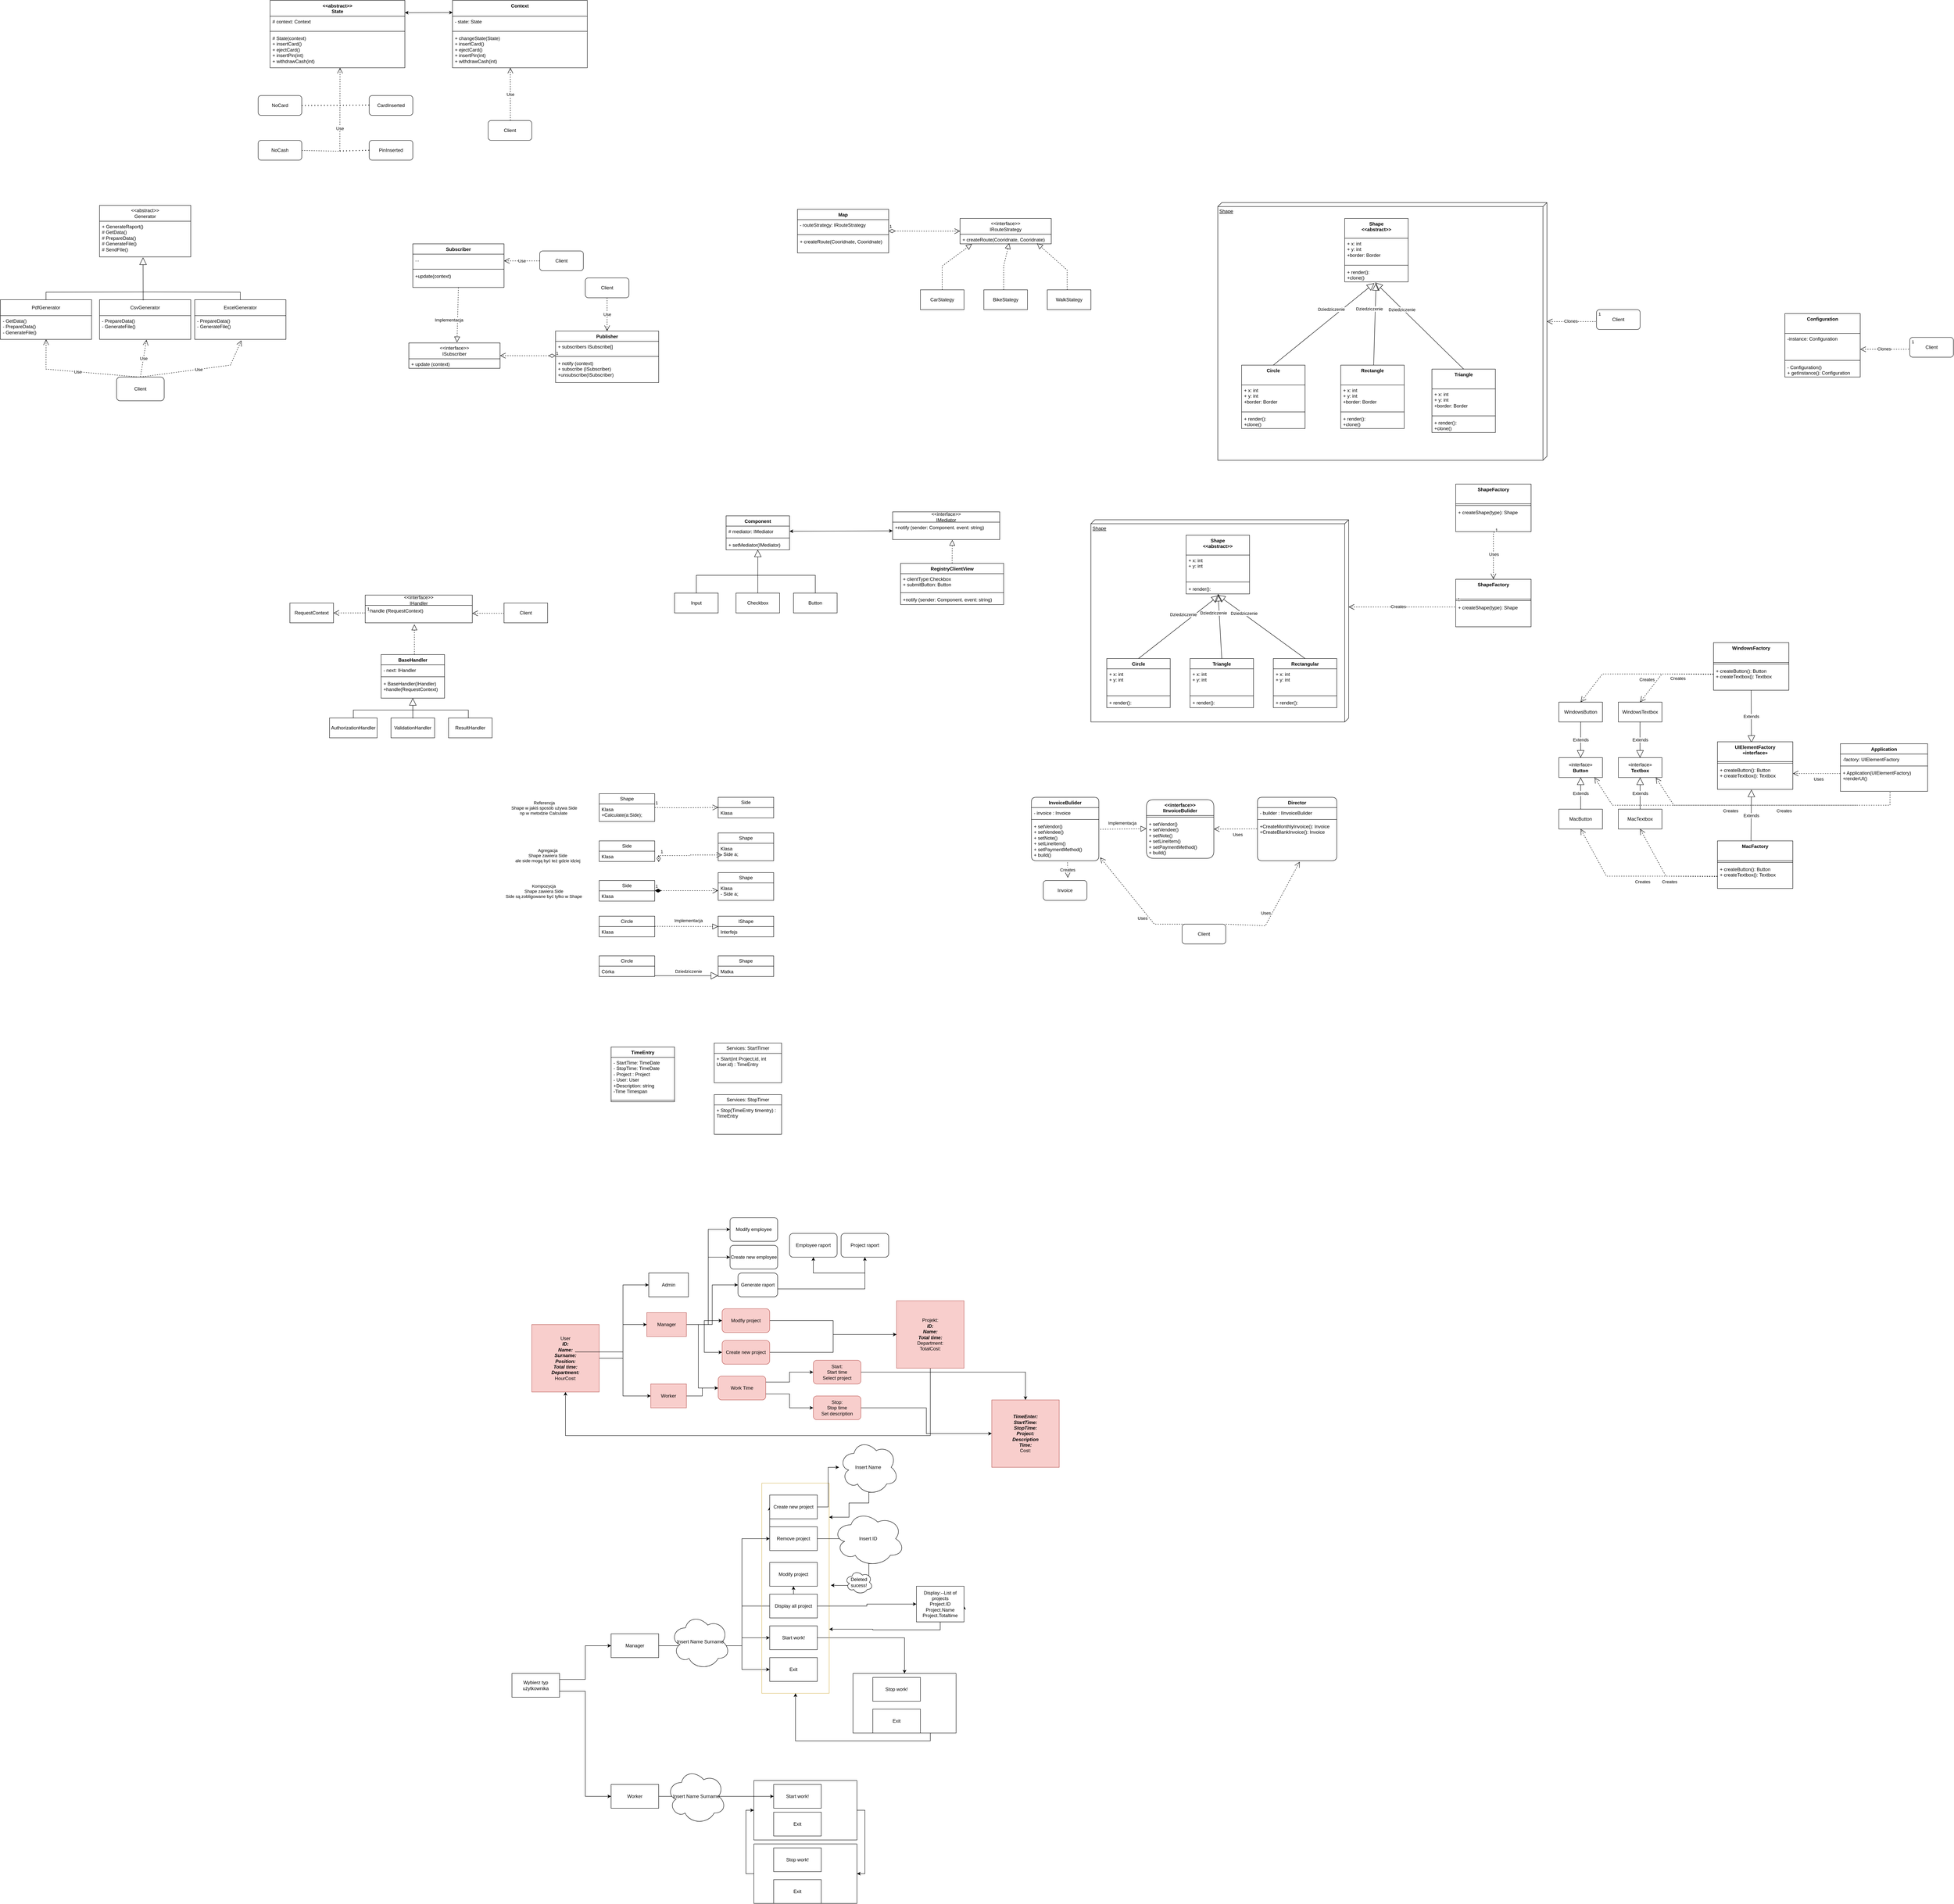 <mxfile version="23.0.2" type="github">
  <diagram name="Strona-1" id="yKga03g6jz8WkU559Z67">
    <mxGraphModel dx="3566" dy="4502" grid="1" gridSize="10" guides="1" tooltips="1" connect="1" arrows="1" fold="1" page="1" pageScale="1" pageWidth="827" pageHeight="1169" math="0" shadow="0">
      <root>
        <mxCell id="0" />
        <mxCell id="1" parent="0" />
        <mxCell id="xlWYKSIaAv-n1kslFOv--31" value="Shape" style="verticalAlign=top;align=left;spacingTop=8;spacingLeft=2;spacingRight=12;shape=cube;size=10;direction=south;fontStyle=4;html=1;whiteSpace=wrap;" parent="1" vertex="1">
          <mxGeometry x="1830" y="-2740" width="830" height="650" as="geometry" />
        </mxCell>
        <mxCell id="mdG-KwgYNuyGTxRHiD6k-51" value="Shape" style="verticalAlign=top;align=left;spacingTop=8;spacingLeft=2;spacingRight=12;shape=cube;size=10;direction=south;fontStyle=4;html=1;whiteSpace=wrap;" parent="1" vertex="1">
          <mxGeometry x="1510" y="-1940" width="650" height="510" as="geometry" />
        </mxCell>
        <mxCell id="QNOfKq-FGGehNb9AUrvW-5" style="edgeStyle=orthogonalEdgeStyle;rounded=0;orthogonalLoop=1;jettySize=auto;html=1;exitX=1;exitY=0.5;exitDx=0;exitDy=0;entryX=0;entryY=0.5;entryDx=0;entryDy=0;" parent="1" source="QNOfKq-FGGehNb9AUrvW-1" target="QNOfKq-FGGehNb9AUrvW-4" edge="1">
          <mxGeometry relative="1" as="geometry" />
        </mxCell>
        <mxCell id="QNOfKq-FGGehNb9AUrvW-7" style="edgeStyle=orthogonalEdgeStyle;rounded=0;orthogonalLoop=1;jettySize=auto;html=1;exitX=1;exitY=0.5;exitDx=0;exitDy=0;" parent="1" source="QNOfKq-FGGehNb9AUrvW-1" target="QNOfKq-FGGehNb9AUrvW-6" edge="1">
          <mxGeometry relative="1" as="geometry">
            <Array as="points">
              <mxPoint x="330" y="175" />
              <mxPoint x="330" y="270" />
            </Array>
          </mxGeometry>
        </mxCell>
        <mxCell id="QNOfKq-FGGehNb9AUrvW-1" value="User&lt;br&gt;&lt;b&gt;&lt;i&gt;ID:&lt;br&gt;Name:&lt;br&gt;Surname:&lt;br&gt;Position:&lt;br&gt;Total time:&lt;br&gt;Department:&lt;/i&gt;&lt;/b&gt;&lt;br&gt;HourCost:" style="rounded=0;whiteSpace=wrap;html=1;fillColor=#f8cecc;strokeColor=#b85450;" parent="1" vertex="1">
          <mxGeometry x="100" y="90" width="170" height="170" as="geometry" />
        </mxCell>
        <mxCell id="QNOfKq-FGGehNb9AUrvW-11" style="edgeStyle=orthogonalEdgeStyle;rounded=0;orthogonalLoop=1;jettySize=auto;html=1;exitX=1;exitY=0.5;exitDx=0;exitDy=0;entryX=0;entryY=0.5;entryDx=0;entryDy=0;" parent="1" source="QNOfKq-FGGehNb9AUrvW-4" target="QNOfKq-FGGehNb9AUrvW-9" edge="1">
          <mxGeometry relative="1" as="geometry">
            <Array as="points">
              <mxPoint x="520" y="90" />
              <mxPoint x="520" y="250" />
            </Array>
          </mxGeometry>
        </mxCell>
        <mxCell id="QNOfKq-FGGehNb9AUrvW-13" style="edgeStyle=orthogonalEdgeStyle;rounded=0;orthogonalLoop=1;jettySize=auto;html=1;exitX=1;exitY=0.5;exitDx=0;exitDy=0;entryX=0;entryY=0.5;entryDx=0;entryDy=0;" parent="1" source="QNOfKq-FGGehNb9AUrvW-4" target="QNOfKq-FGGehNb9AUrvW-12" edge="1">
          <mxGeometry relative="1" as="geometry" />
        </mxCell>
        <mxCell id="QNOfKq-FGGehNb9AUrvW-15" style="edgeStyle=orthogonalEdgeStyle;rounded=0;orthogonalLoop=1;jettySize=auto;html=1;exitX=1;exitY=0.5;exitDx=0;exitDy=0;entryX=0;entryY=0.5;entryDx=0;entryDy=0;" parent="1" source="QNOfKq-FGGehNb9AUrvW-4" target="QNOfKq-FGGehNb9AUrvW-14" edge="1">
          <mxGeometry relative="1" as="geometry" />
        </mxCell>
        <mxCell id="QNOfKq-FGGehNb9AUrvW-16" style="edgeStyle=orthogonalEdgeStyle;rounded=0;orthogonalLoop=1;jettySize=auto;html=1;exitX=1;exitY=0.5;exitDx=0;exitDy=0;entryX=0;entryY=0.5;entryDx=0;entryDy=0;" parent="1" source="QNOfKq-FGGehNb9AUrvW-4" target="QNOfKq-FGGehNb9AUrvW-17" edge="1">
          <mxGeometry relative="1" as="geometry">
            <mxPoint x="530.0" y="20" as="targetPoint" />
          </mxGeometry>
        </mxCell>
        <mxCell id="QNOfKq-FGGehNb9AUrvW-18" style="edgeStyle=orthogonalEdgeStyle;rounded=0;orthogonalLoop=1;jettySize=auto;html=1;exitX=1;exitY=0.5;exitDx=0;exitDy=0;entryX=0;entryY=0.5;entryDx=0;entryDy=0;" parent="1" source="QNOfKq-FGGehNb9AUrvW-4" target="QNOfKq-FGGehNb9AUrvW-19" edge="1">
          <mxGeometry relative="1" as="geometry">
            <mxPoint x="530" y="-70" as="targetPoint" />
          </mxGeometry>
        </mxCell>
        <mxCell id="QNOfKq-FGGehNb9AUrvW-26" style="edgeStyle=orthogonalEdgeStyle;rounded=0;orthogonalLoop=1;jettySize=auto;html=1;exitX=1;exitY=0.5;exitDx=0;exitDy=0;entryX=0;entryY=0.5;entryDx=0;entryDy=0;" parent="1" source="QNOfKq-FGGehNb9AUrvW-4" target="QNOfKq-FGGehNb9AUrvW-25" edge="1">
          <mxGeometry relative="1" as="geometry" />
        </mxCell>
        <mxCell id="QNOfKq-FGGehNb9AUrvW-4" value="Manager" style="rounded=0;whiteSpace=wrap;html=1;fillColor=#f8cecc;strokeColor=#b85450;" parent="1" vertex="1">
          <mxGeometry x="390" y="60" width="100" height="60" as="geometry" />
        </mxCell>
        <mxCell id="QNOfKq-FGGehNb9AUrvW-10" style="edgeStyle=orthogonalEdgeStyle;rounded=0;orthogonalLoop=1;jettySize=auto;html=1;exitX=1;exitY=0.5;exitDx=0;exitDy=0;" parent="1" source="QNOfKq-FGGehNb9AUrvW-6" target="QNOfKq-FGGehNb9AUrvW-9" edge="1">
          <mxGeometry relative="1" as="geometry" />
        </mxCell>
        <mxCell id="QNOfKq-FGGehNb9AUrvW-6" value="Worker" style="rounded=0;whiteSpace=wrap;html=1;fillColor=#f8cecc;strokeColor=#b85450;" parent="1" vertex="1">
          <mxGeometry x="400" y="240" width="90" height="60" as="geometry" />
        </mxCell>
        <mxCell id="QNOfKq-FGGehNb9AUrvW-30" style="edgeStyle=orthogonalEdgeStyle;rounded=0;orthogonalLoop=1;jettySize=auto;html=1;exitX=1;exitY=0.25;exitDx=0;exitDy=0;entryX=0;entryY=0.5;entryDx=0;entryDy=0;" parent="1" source="QNOfKq-FGGehNb9AUrvW-9" target="QNOfKq-FGGehNb9AUrvW-34" edge="1">
          <mxGeometry relative="1" as="geometry">
            <mxPoint x="760" y="235" as="targetPoint" />
          </mxGeometry>
        </mxCell>
        <mxCell id="QNOfKq-FGGehNb9AUrvW-31" style="edgeStyle=orthogonalEdgeStyle;rounded=0;orthogonalLoop=1;jettySize=auto;html=1;exitX=1;exitY=0.75;exitDx=0;exitDy=0;entryX=0;entryY=0.5;entryDx=0;entryDy=0;" parent="1" source="QNOfKq-FGGehNb9AUrvW-9" target="QNOfKq-FGGehNb9AUrvW-32" edge="1">
          <mxGeometry relative="1" as="geometry">
            <mxPoint x="760" y="265" as="targetPoint" />
          </mxGeometry>
        </mxCell>
        <mxCell id="QNOfKq-FGGehNb9AUrvW-9" value="Work Time" style="rounded=1;whiteSpace=wrap;html=1;fillColor=#f8cecc;strokeColor=#b85450;" parent="1" vertex="1">
          <mxGeometry x="570" y="220" width="120" height="60" as="geometry" />
        </mxCell>
        <mxCell id="QNOfKq-FGGehNb9AUrvW-24" style="edgeStyle=orthogonalEdgeStyle;rounded=0;orthogonalLoop=1;jettySize=auto;html=1;exitX=1;exitY=0.5;exitDx=0;exitDy=0;entryX=0;entryY=0.5;entryDx=0;entryDy=0;" parent="1" source="QNOfKq-FGGehNb9AUrvW-12" target="QNOfKq-FGGehNb9AUrvW-23" edge="1">
          <mxGeometry relative="1" as="geometry" />
        </mxCell>
        <mxCell id="QNOfKq-FGGehNb9AUrvW-12" value="Create new project" style="rounded=1;whiteSpace=wrap;html=1;fillColor=#f8cecc;strokeColor=#b85450;" parent="1" vertex="1">
          <mxGeometry x="580" y="130" width="120" height="60" as="geometry" />
        </mxCell>
        <mxCell id="QNOfKq-FGGehNb9AUrvW-35" style="edgeStyle=orthogonalEdgeStyle;rounded=0;orthogonalLoop=1;jettySize=auto;html=1;exitX=1;exitY=0.5;exitDx=0;exitDy=0;entryX=0;entryY=0.5;entryDx=0;entryDy=0;" parent="1" source="QNOfKq-FGGehNb9AUrvW-14" target="QNOfKq-FGGehNb9AUrvW-23" edge="1">
          <mxGeometry relative="1" as="geometry">
            <Array as="points">
              <mxPoint x="860" y="80" />
              <mxPoint x="860" y="115" />
            </Array>
          </mxGeometry>
        </mxCell>
        <mxCell id="QNOfKq-FGGehNb9AUrvW-14" value="Modfiy project" style="rounded=1;whiteSpace=wrap;html=1;fillColor=#f8cecc;strokeColor=#b85450;" parent="1" vertex="1">
          <mxGeometry x="580" y="50" width="120" height="60" as="geometry" />
        </mxCell>
        <mxCell id="QNOfKq-FGGehNb9AUrvW-22" style="edgeStyle=orthogonalEdgeStyle;rounded=0;orthogonalLoop=1;jettySize=auto;html=1;exitX=1;exitY=0.5;exitDx=0;exitDy=0;entryX=0.5;entryY=1;entryDx=0;entryDy=0;" parent="1" source="QNOfKq-FGGehNb9AUrvW-17" target="QNOfKq-FGGehNb9AUrvW-28" edge="1">
          <mxGeometry relative="1" as="geometry">
            <Array as="points">
              <mxPoint x="940" />
              <mxPoint x="940" y="-40" />
              <mxPoint x="810" y="-40" />
            </Array>
          </mxGeometry>
        </mxCell>
        <mxCell id="QNOfKq-FGGehNb9AUrvW-29" style="edgeStyle=orthogonalEdgeStyle;rounded=0;orthogonalLoop=1;jettySize=auto;html=1;exitX=1;exitY=0.5;exitDx=0;exitDy=0;entryX=0.5;entryY=1;entryDx=0;entryDy=0;" parent="1" source="QNOfKq-FGGehNb9AUrvW-17" target="QNOfKq-FGGehNb9AUrvW-21" edge="1">
          <mxGeometry relative="1" as="geometry">
            <Array as="points">
              <mxPoint x="720" />
              <mxPoint x="940" />
            </Array>
          </mxGeometry>
        </mxCell>
        <mxCell id="QNOfKq-FGGehNb9AUrvW-17" value="Generate raport" style="rounded=1;whiteSpace=wrap;html=1;" parent="1" vertex="1">
          <mxGeometry x="620" y="-40" width="100" height="60" as="geometry" />
        </mxCell>
        <mxCell id="QNOfKq-FGGehNb9AUrvW-19" value="Create new employee" style="rounded=1;whiteSpace=wrap;html=1;" parent="1" vertex="1">
          <mxGeometry x="600" y="-110" width="120" height="60" as="geometry" />
        </mxCell>
        <mxCell id="QNOfKq-FGGehNb9AUrvW-21" value="Project raport" style="rounded=1;whiteSpace=wrap;html=1;" parent="1" vertex="1">
          <mxGeometry x="880" y="-140" width="120" height="60" as="geometry" />
        </mxCell>
        <mxCell id="QNOfKq-FGGehNb9AUrvW-27" style="edgeStyle=orthogonalEdgeStyle;rounded=0;orthogonalLoop=1;jettySize=auto;html=1;exitX=0.5;exitY=1;exitDx=0;exitDy=0;entryX=0.5;entryY=1;entryDx=0;entryDy=0;" parent="1" source="QNOfKq-FGGehNb9AUrvW-23" target="QNOfKq-FGGehNb9AUrvW-1" edge="1">
          <mxGeometry relative="1" as="geometry">
            <Array as="points">
              <mxPoint x="1105" y="370" />
              <mxPoint x="185" y="370" />
            </Array>
          </mxGeometry>
        </mxCell>
        <mxCell id="QNOfKq-FGGehNb9AUrvW-23" value="Projekt:&lt;br&gt;&lt;i style=&quot;font-weight: bold;&quot;&gt;ID:&lt;/i&gt;&lt;br&gt;&lt;i style=&quot;font-weight: bold;&quot;&gt;Name:&lt;/i&gt;&lt;br&gt;&lt;i style=&quot;font-weight: bold;&quot;&gt;Total time:&lt;/i&gt;&lt;br&gt;Department:&lt;br&gt;TotalCost:" style="rounded=0;whiteSpace=wrap;html=1;fillColor=#f8cecc;strokeColor=#b85450;" parent="1" vertex="1">
          <mxGeometry x="1020" y="30" width="170" height="170" as="geometry" />
        </mxCell>
        <mxCell id="QNOfKq-FGGehNb9AUrvW-25" value="Modify employee" style="rounded=1;whiteSpace=wrap;html=1;" parent="1" vertex="1">
          <mxGeometry x="600" y="-180" width="120" height="60" as="geometry" />
        </mxCell>
        <mxCell id="QNOfKq-FGGehNb9AUrvW-28" value="Employee raport" style="rounded=1;whiteSpace=wrap;html=1;" parent="1" vertex="1">
          <mxGeometry x="750" y="-140" width="120" height="60" as="geometry" />
        </mxCell>
        <mxCell id="QNOfKq-FGGehNb9AUrvW-38" style="edgeStyle=orthogonalEdgeStyle;rounded=0;orthogonalLoop=1;jettySize=auto;html=1;exitX=1;exitY=0.5;exitDx=0;exitDy=0;" parent="1" source="QNOfKq-FGGehNb9AUrvW-32" target="QNOfKq-FGGehNb9AUrvW-36" edge="1">
          <mxGeometry relative="1" as="geometry" />
        </mxCell>
        <mxCell id="QNOfKq-FGGehNb9AUrvW-32" value="Stop:&lt;br&gt;Stop time&lt;br&gt;Set description" style="rounded=1;whiteSpace=wrap;html=1;fillColor=#f8cecc;strokeColor=#b85450;" parent="1" vertex="1">
          <mxGeometry x="810" y="270" width="120" height="60" as="geometry" />
        </mxCell>
        <mxCell id="QNOfKq-FGGehNb9AUrvW-37" style="edgeStyle=orthogonalEdgeStyle;rounded=0;orthogonalLoop=1;jettySize=auto;html=1;exitX=1;exitY=0.5;exitDx=0;exitDy=0;" parent="1" source="QNOfKq-FGGehNb9AUrvW-34" target="QNOfKq-FGGehNb9AUrvW-36" edge="1">
          <mxGeometry relative="1" as="geometry" />
        </mxCell>
        <mxCell id="QNOfKq-FGGehNb9AUrvW-34" value="Start:&lt;br&gt;Start time&lt;br&gt;Select project" style="rounded=1;whiteSpace=wrap;html=1;fillColor=#f8cecc;strokeColor=#b85450;" parent="1" vertex="1">
          <mxGeometry x="810" y="180" width="120" height="60" as="geometry" />
        </mxCell>
        <mxCell id="QNOfKq-FGGehNb9AUrvW-36" value="&lt;b&gt;&lt;i&gt;TimeEnter:&lt;br&gt;StartTime:&lt;br&gt;StopTime:&lt;br&gt;Project:&lt;br&gt;Description&lt;br&gt;Time:&lt;/i&gt;&lt;/b&gt;&lt;br&gt;Cost:" style="rounded=0;whiteSpace=wrap;html=1;fillColor=#f8cecc;strokeColor=#b85450;" parent="1" vertex="1">
          <mxGeometry x="1260" y="280" width="170" height="170" as="geometry" />
        </mxCell>
        <mxCell id="QNOfKq-FGGehNb9AUrvW-39" value="Admin" style="rounded=0;whiteSpace=wrap;html=1;" parent="1" vertex="1">
          <mxGeometry x="395" y="-40" width="100" height="60" as="geometry" />
        </mxCell>
        <mxCell id="QNOfKq-FGGehNb9AUrvW-40" style="edgeStyle=orthogonalEdgeStyle;rounded=0;orthogonalLoop=1;jettySize=auto;html=1;exitX=1;exitY=0.5;exitDx=0;exitDy=0;entryX=0;entryY=0.5;entryDx=0;entryDy=0;" parent="1" target="QNOfKq-FGGehNb9AUrvW-39" edge="1">
          <mxGeometry relative="1" as="geometry">
            <mxPoint x="210" y="157.98" as="sourcePoint" />
            <mxPoint x="310" y="-40" as="targetPoint" />
            <Array as="points">
              <mxPoint x="210" y="159" />
              <mxPoint x="330" y="159" />
              <mxPoint x="330" y="-10" />
            </Array>
          </mxGeometry>
        </mxCell>
        <mxCell id="SCXQhNfWWqAkwV2kOfwK-6" style="edgeStyle=orthogonalEdgeStyle;rounded=0;orthogonalLoop=1;jettySize=auto;html=1;exitX=1;exitY=0.25;exitDx=0;exitDy=0;entryX=0;entryY=0.5;entryDx=0;entryDy=0;" parent="1" source="SCXQhNfWWqAkwV2kOfwK-1" target="SCXQhNfWWqAkwV2kOfwK-2" edge="1">
          <mxGeometry relative="1" as="geometry" />
        </mxCell>
        <mxCell id="SCXQhNfWWqAkwV2kOfwK-7" style="edgeStyle=orthogonalEdgeStyle;rounded=0;orthogonalLoop=1;jettySize=auto;html=1;exitX=1;exitY=0.75;exitDx=0;exitDy=0;entryX=0;entryY=0.5;entryDx=0;entryDy=0;" parent="1" source="SCXQhNfWWqAkwV2kOfwK-1" target="SCXQhNfWWqAkwV2kOfwK-3" edge="1">
          <mxGeometry relative="1" as="geometry" />
        </mxCell>
        <mxCell id="SCXQhNfWWqAkwV2kOfwK-1" value="Wybierz typ użytkownika" style="rounded=0;whiteSpace=wrap;html=1;" parent="1" vertex="1">
          <mxGeometry x="50" y="970" width="120" height="60" as="geometry" />
        </mxCell>
        <mxCell id="SCXQhNfWWqAkwV2kOfwK-11" style="edgeStyle=orthogonalEdgeStyle;rounded=0;orthogonalLoop=1;jettySize=auto;html=1;exitX=1;exitY=0.5;exitDx=0;exitDy=0;entryX=0;entryY=0.5;entryDx=0;entryDy=0;" parent="1" source="SCXQhNfWWqAkwV2kOfwK-2" target="SCXQhNfWWqAkwV2kOfwK-8" edge="1">
          <mxGeometry relative="1" as="geometry">
            <Array as="points">
              <mxPoint x="630" y="900" />
              <mxPoint x="630" y="630" />
            </Array>
          </mxGeometry>
        </mxCell>
        <mxCell id="SCXQhNfWWqAkwV2kOfwK-12" style="edgeStyle=orthogonalEdgeStyle;rounded=0;orthogonalLoop=1;jettySize=auto;html=1;exitX=1;exitY=0.5;exitDx=0;exitDy=0;" parent="1" source="SCXQhNfWWqAkwV2kOfwK-2" target="SCXQhNfWWqAkwV2kOfwK-9" edge="1">
          <mxGeometry relative="1" as="geometry">
            <Array as="points">
              <mxPoint x="630" y="900" />
              <mxPoint x="630" y="800" />
            </Array>
          </mxGeometry>
        </mxCell>
        <mxCell id="SCXQhNfWWqAkwV2kOfwK-13" style="edgeStyle=orthogonalEdgeStyle;rounded=0;orthogonalLoop=1;jettySize=auto;html=1;exitX=1;exitY=0.5;exitDx=0;exitDy=0;entryX=0;entryY=0.5;entryDx=0;entryDy=0;" parent="1" source="SCXQhNfWWqAkwV2kOfwK-2" target="SCXQhNfWWqAkwV2kOfwK-10" edge="1">
          <mxGeometry relative="1" as="geometry">
            <Array as="points">
              <mxPoint x="630" y="900" />
              <mxPoint x="630" y="880" />
            </Array>
          </mxGeometry>
        </mxCell>
        <mxCell id="SCXQhNfWWqAkwV2kOfwK-23" style="edgeStyle=orthogonalEdgeStyle;rounded=0;orthogonalLoop=1;jettySize=auto;html=1;exitX=1;exitY=0.5;exitDx=0;exitDy=0;entryX=0;entryY=0.5;entryDx=0;entryDy=0;" parent="1" source="SCXQhNfWWqAkwV2kOfwK-2" target="SCXQhNfWWqAkwV2kOfwK-22" edge="1">
          <mxGeometry relative="1" as="geometry">
            <Array as="points">
              <mxPoint x="630" y="900" />
              <mxPoint x="630" y="960" />
            </Array>
          </mxGeometry>
        </mxCell>
        <mxCell id="SCXQhNfWWqAkwV2kOfwK-2" value="Manager" style="rounded=0;whiteSpace=wrap;html=1;" parent="1" vertex="1">
          <mxGeometry x="300" y="870" width="120" height="60" as="geometry" />
        </mxCell>
        <mxCell id="SCXQhNfWWqAkwV2kOfwK-15" style="edgeStyle=orthogonalEdgeStyle;rounded=0;orthogonalLoop=1;jettySize=auto;html=1;exitX=1;exitY=0.5;exitDx=0;exitDy=0;entryX=0;entryY=0.5;entryDx=0;entryDy=0;" parent="1" source="SCXQhNfWWqAkwV2kOfwK-3" target="SCXQhNfWWqAkwV2kOfwK-14" edge="1">
          <mxGeometry relative="1" as="geometry" />
        </mxCell>
        <mxCell id="SCXQhNfWWqAkwV2kOfwK-3" value="Worker" style="rounded=0;whiteSpace=wrap;html=1;" parent="1" vertex="1">
          <mxGeometry x="300" y="1250" width="120" height="60" as="geometry" />
        </mxCell>
        <mxCell id="SCXQhNfWWqAkwV2kOfwK-59" style="edgeStyle=orthogonalEdgeStyle;rounded=0;orthogonalLoop=1;jettySize=auto;html=1;exitX=1;exitY=0.5;exitDx=0;exitDy=0;entryX=0.5;entryY=0;entryDx=0;entryDy=0;" parent="1" source="SCXQhNfWWqAkwV2kOfwK-10" target="SCXQhNfWWqAkwV2kOfwK-58" edge="1">
          <mxGeometry relative="1" as="geometry" />
        </mxCell>
        <mxCell id="SCXQhNfWWqAkwV2kOfwK-10" value="Start work!" style="rounded=0;whiteSpace=wrap;html=1;" parent="1" vertex="1">
          <mxGeometry x="700" y="850" width="120" height="60" as="geometry" />
        </mxCell>
        <mxCell id="SCXQhNfWWqAkwV2kOfwK-14" value="Start work!" style="rounded=0;whiteSpace=wrap;html=1;" parent="1" vertex="1">
          <mxGeometry x="710" y="1250" width="120" height="60" as="geometry" />
        </mxCell>
        <mxCell id="SCXQhNfWWqAkwV2kOfwK-16" value="Stop work!" style="rounded=0;whiteSpace=wrap;html=1;" parent="1" vertex="1">
          <mxGeometry x="710" y="1410" width="120" height="60" as="geometry" />
        </mxCell>
        <mxCell id="SCXQhNfWWqAkwV2kOfwK-20" value="Exit" style="rounded=0;whiteSpace=wrap;html=1;" parent="1" vertex="1">
          <mxGeometry x="710" y="1490" width="120" height="60" as="geometry" />
        </mxCell>
        <mxCell id="SCXQhNfWWqAkwV2kOfwK-22" value="Exit" style="rounded=0;whiteSpace=wrap;html=1;" parent="1" vertex="1">
          <mxGeometry x="700" y="930" width="120" height="60" as="geometry" />
        </mxCell>
        <mxCell id="SCXQhNfWWqAkwV2kOfwK-24" value="" style="swimlane;startSize=0;fillColor=#fff2cc;strokeColor=#d6b656;" parent="1" vertex="1">
          <mxGeometry x="680" y="490" width="170" height="530" as="geometry" />
        </mxCell>
        <mxCell id="SCXQhNfWWqAkwV2kOfwK-8" value="Create new project" style="rounded=0;whiteSpace=wrap;html=1;" parent="SCXQhNfWWqAkwV2kOfwK-24" vertex="1">
          <mxGeometry x="20" y="30" width="120" height="60" as="geometry" />
        </mxCell>
        <mxCell id="SCXQhNfWWqAkwV2kOfwK-9" value="Modify project" style="rounded=0;whiteSpace=wrap;html=1;" parent="SCXQhNfWWqAkwV2kOfwK-24" vertex="1">
          <mxGeometry x="20" y="200" width="120" height="60" as="geometry" />
        </mxCell>
        <mxCell id="SCXQhNfWWqAkwV2kOfwK-42" style="edgeStyle=orthogonalEdgeStyle;rounded=0;orthogonalLoop=1;jettySize=auto;html=1;exitX=1;exitY=0.5;exitDx=0;exitDy=0;" parent="SCXQhNfWWqAkwV2kOfwK-24" source="SCXQhNfWWqAkwV2kOfwK-38" edge="1">
          <mxGeometry relative="1" as="geometry">
            <mxPoint x="330" y="140" as="targetPoint" />
          </mxGeometry>
        </mxCell>
        <mxCell id="SCXQhNfWWqAkwV2kOfwK-38" value="Remove project" style="rounded=0;whiteSpace=wrap;html=1;" parent="SCXQhNfWWqAkwV2kOfwK-24" vertex="1">
          <mxGeometry x="20" y="110" width="120" height="60" as="geometry" />
        </mxCell>
        <mxCell id="SCXQhNfWWqAkwV2kOfwK-44" style="edgeStyle=orthogonalEdgeStyle;rounded=0;orthogonalLoop=1;jettySize=auto;html=1;exitX=1;exitY=0.5;exitDx=0;exitDy=0;" parent="SCXQhNfWWqAkwV2kOfwK-24" source="SCXQhNfWWqAkwV2kOfwK-45" edge="1">
          <mxGeometry relative="1" as="geometry">
            <mxPoint x="510" y="309.833" as="targetPoint" />
            <Array as="points">
              <mxPoint x="510" y="320" />
              <mxPoint x="510" y="320" />
            </Array>
          </mxGeometry>
        </mxCell>
        <mxCell id="SCXQhNfWWqAkwV2kOfwK-43" value="Display all project" style="rounded=0;whiteSpace=wrap;html=1;" parent="SCXQhNfWWqAkwV2kOfwK-24" vertex="1">
          <mxGeometry x="20" y="280" width="120" height="60" as="geometry" />
        </mxCell>
        <mxCell id="SCXQhNfWWqAkwV2kOfwK-45" value="Display:--List of projects&lt;br&gt;Project.ID&lt;br&gt;Project.Name&lt;br&gt;Project.Totaltime" style="rounded=0;whiteSpace=wrap;html=1;" parent="SCXQhNfWWqAkwV2kOfwK-24" vertex="1">
          <mxGeometry x="390" y="260" width="120" height="90" as="geometry" />
        </mxCell>
        <mxCell id="SCXQhNfWWqAkwV2kOfwK-46" value="" style="edgeStyle=orthogonalEdgeStyle;rounded=0;orthogonalLoop=1;jettySize=auto;html=1;exitX=1;exitY=0.5;exitDx=0;exitDy=0;" parent="SCXQhNfWWqAkwV2kOfwK-24" source="SCXQhNfWWqAkwV2kOfwK-43" target="SCXQhNfWWqAkwV2kOfwK-45" edge="1">
          <mxGeometry relative="1" as="geometry">
            <mxPoint x="1190" y="799.833" as="targetPoint" />
            <mxPoint x="820" y="800" as="sourcePoint" />
          </mxGeometry>
        </mxCell>
        <mxCell id="SCXQhNfWWqAkwV2kOfwK-61" style="edgeStyle=orthogonalEdgeStyle;rounded=0;orthogonalLoop=1;jettySize=auto;html=1;exitX=0.5;exitY=1;exitDx=0;exitDy=0;entryX=1;entryY=0.695;entryDx=0;entryDy=0;entryPerimeter=0;" parent="SCXQhNfWWqAkwV2kOfwK-24" source="SCXQhNfWWqAkwV2kOfwK-45" target="SCXQhNfWWqAkwV2kOfwK-24" edge="1">
          <mxGeometry relative="1" as="geometry" />
        </mxCell>
        <mxCell id="SCXQhNfWWqAkwV2kOfwK-25" value="Exit" style="rounded=0;whiteSpace=wrap;html=1;" parent="1" vertex="1">
          <mxGeometry x="710" y="1320" width="120" height="60" as="geometry" />
        </mxCell>
        <mxCell id="SCXQhNfWWqAkwV2kOfwK-34" style="edgeStyle=orthogonalEdgeStyle;rounded=0;orthogonalLoop=1;jettySize=auto;html=1;exitX=1;exitY=0.5;exitDx=0;exitDy=0;entryX=1;entryY=0.5;entryDx=0;entryDy=0;" parent="1" source="SCXQhNfWWqAkwV2kOfwK-26" target="SCXQhNfWWqAkwV2kOfwK-27" edge="1">
          <mxGeometry relative="1" as="geometry">
            <mxPoint x="990" y="1480" as="targetPoint" />
          </mxGeometry>
        </mxCell>
        <mxCell id="SCXQhNfWWqAkwV2kOfwK-26" value="" style="swimlane;startSize=0;" parent="1" vertex="1">
          <mxGeometry x="660" y="1240" width="260" height="150" as="geometry" />
        </mxCell>
        <mxCell id="SCXQhNfWWqAkwV2kOfwK-35" style="edgeStyle=orthogonalEdgeStyle;rounded=0;orthogonalLoop=1;jettySize=auto;html=1;exitX=0;exitY=0.5;exitDx=0;exitDy=0;entryX=0;entryY=0.5;entryDx=0;entryDy=0;" parent="1" source="SCXQhNfWWqAkwV2kOfwK-27" target="SCXQhNfWWqAkwV2kOfwK-26" edge="1">
          <mxGeometry relative="1" as="geometry" />
        </mxCell>
        <mxCell id="SCXQhNfWWqAkwV2kOfwK-27" value="" style="swimlane;startSize=0;" parent="1" vertex="1">
          <mxGeometry x="660" y="1400" width="260" height="150" as="geometry" />
        </mxCell>
        <mxCell id="SCXQhNfWWqAkwV2kOfwK-39" style="edgeStyle=orthogonalEdgeStyle;rounded=0;orthogonalLoop=1;jettySize=auto;html=1;exitX=0.875;exitY=0.5;exitDx=0;exitDy=0;exitPerimeter=0;entryX=0;entryY=0.5;entryDx=0;entryDy=0;" parent="1" source="SCXQhNfWWqAkwV2kOfwK-29" target="SCXQhNfWWqAkwV2kOfwK-38" edge="1">
          <mxGeometry relative="1" as="geometry">
            <Array as="points">
              <mxPoint x="581" y="900" />
              <mxPoint x="630" y="900" />
              <mxPoint x="630" y="630" />
            </Array>
          </mxGeometry>
        </mxCell>
        <mxCell id="SCXQhNfWWqAkwV2kOfwK-29" value="Insert Name Surname" style="ellipse;shape=cloud;whiteSpace=wrap;html=1;" parent="1" vertex="1">
          <mxGeometry x="450" y="820" width="150" height="140" as="geometry" />
        </mxCell>
        <mxCell id="SCXQhNfWWqAkwV2kOfwK-30" value="Insert Name Surname" style="ellipse;shape=cloud;whiteSpace=wrap;html=1;" parent="1" vertex="1">
          <mxGeometry x="440" y="1210" width="150" height="140" as="geometry" />
        </mxCell>
        <mxCell id="SCXQhNfWWqAkwV2kOfwK-31" value="Insert ID&amp;nbsp;&lt;br&gt;" style="ellipse;shape=cloud;whiteSpace=wrap;html=1;" parent="1" vertex="1">
          <mxGeometry x="860" y="560" width="180" height="140" as="geometry" />
        </mxCell>
        <mxCell id="SCXQhNfWWqAkwV2kOfwK-48" value="Insert Name&amp;nbsp;" style="ellipse;shape=cloud;whiteSpace=wrap;html=1;" parent="1" vertex="1">
          <mxGeometry x="875" y="380" width="150" height="140" as="geometry" />
        </mxCell>
        <mxCell id="SCXQhNfWWqAkwV2kOfwK-49" style="edgeStyle=orthogonalEdgeStyle;rounded=0;orthogonalLoop=1;jettySize=auto;html=1;exitX=0.55;exitY=0.95;exitDx=0;exitDy=0;exitPerimeter=0;entryX=1.025;entryY=0.486;entryDx=0;entryDy=0;entryPerimeter=0;" parent="1" source="SCXQhNfWWqAkwV2kOfwK-31" target="SCXQhNfWWqAkwV2kOfwK-24" edge="1">
          <mxGeometry relative="1" as="geometry">
            <Array as="points">
              <mxPoint x="950" y="693" />
              <mxPoint x="950" y="748" />
              <mxPoint x="870" y="748" />
            </Array>
          </mxGeometry>
        </mxCell>
        <mxCell id="SCXQhNfWWqAkwV2kOfwK-50" value="Deleted sucess!" style="ellipse;shape=cloud;whiteSpace=wrap;html=1;" parent="1" vertex="1">
          <mxGeometry x="890" y="710" width="70" height="60" as="geometry" />
        </mxCell>
        <mxCell id="SCXQhNfWWqAkwV2kOfwK-51" style="edgeStyle=orthogonalEdgeStyle;rounded=0;orthogonalLoop=1;jettySize=auto;html=1;exitX=1;exitY=0.5;exitDx=0;exitDy=0;" parent="1" source="SCXQhNfWWqAkwV2kOfwK-8" target="SCXQhNfWWqAkwV2kOfwK-48" edge="1">
          <mxGeometry relative="1" as="geometry" />
        </mxCell>
        <mxCell id="SCXQhNfWWqAkwV2kOfwK-52" style="edgeStyle=orthogonalEdgeStyle;rounded=0;orthogonalLoop=1;jettySize=auto;html=1;exitX=0.55;exitY=0.95;exitDx=0;exitDy=0;exitPerimeter=0;entryX=0.998;entryY=0.162;entryDx=0;entryDy=0;entryPerimeter=0;" parent="1" source="SCXQhNfWWqAkwV2kOfwK-48" target="SCXQhNfWWqAkwV2kOfwK-24" edge="1">
          <mxGeometry relative="1" as="geometry">
            <Array as="points">
              <mxPoint x="950" y="513" />
              <mxPoint x="950" y="540" />
              <mxPoint x="900" y="540" />
              <mxPoint x="900" y="576" />
            </Array>
          </mxGeometry>
        </mxCell>
        <mxCell id="SCXQhNfWWqAkwV2kOfwK-56" value="Stop work!" style="rounded=0;whiteSpace=wrap;html=1;" parent="1" vertex="1">
          <mxGeometry x="960" y="980" width="120" height="60" as="geometry" />
        </mxCell>
        <mxCell id="SCXQhNfWWqAkwV2kOfwK-57" value="Exit" style="rounded=0;whiteSpace=wrap;html=1;" parent="1" vertex="1">
          <mxGeometry x="960" y="1060" width="120" height="60" as="geometry" />
        </mxCell>
        <mxCell id="SCXQhNfWWqAkwV2kOfwK-60" style="edgeStyle=orthogonalEdgeStyle;rounded=0;orthogonalLoop=1;jettySize=auto;html=1;exitX=0.75;exitY=1;exitDx=0;exitDy=0;entryX=0.5;entryY=1;entryDx=0;entryDy=0;" parent="1" source="SCXQhNfWWqAkwV2kOfwK-58" target="SCXQhNfWWqAkwV2kOfwK-24" edge="1">
          <mxGeometry relative="1" as="geometry" />
        </mxCell>
        <mxCell id="SCXQhNfWWqAkwV2kOfwK-58" value="" style="swimlane;startSize=0;" parent="1" vertex="1">
          <mxGeometry x="910" y="970" width="260" height="150" as="geometry" />
        </mxCell>
        <mxCell id="cQKYTx05mYOsWUVWVH_U-2" value="TimeEntry" style="swimlane;fontStyle=1;align=center;verticalAlign=top;childLayout=stackLayout;horizontal=1;startSize=26;horizontalStack=0;resizeParent=1;resizeParentMax=0;resizeLast=0;collapsible=1;marginBottom=0;whiteSpace=wrap;html=1;" parent="1" vertex="1">
          <mxGeometry x="300" y="-610" width="160" height="138" as="geometry">
            <mxRectangle x="350" y="-627" width="100" height="30" as="alternateBounds" />
          </mxGeometry>
        </mxCell>
        <mxCell id="cQKYTx05mYOsWUVWVH_U-3" value="- StartTime: TimeDate&lt;br&gt;- StopTime: TimeDate&lt;br&gt;- Project : Project&lt;br&gt;- User: User&lt;br&gt;+Description: string&lt;br&gt;-Time Timespan&lt;br&gt;" style="text;strokeColor=none;fillColor=none;align=left;verticalAlign=top;spacingLeft=4;spacingRight=4;overflow=hidden;rotatable=0;points=[[0,0.5],[1,0.5]];portConstraint=eastwest;whiteSpace=wrap;html=1;" parent="cQKYTx05mYOsWUVWVH_U-2" vertex="1">
          <mxGeometry y="26" width="160" height="104" as="geometry" />
        </mxCell>
        <mxCell id="cQKYTx05mYOsWUVWVH_U-4" value="" style="line;strokeWidth=1;fillColor=none;align=left;verticalAlign=middle;spacingTop=-1;spacingLeft=3;spacingRight=3;rotatable=0;labelPosition=right;points=[];portConstraint=eastwest;strokeColor=inherit;" parent="cQKYTx05mYOsWUVWVH_U-2" vertex="1">
          <mxGeometry y="130" width="160" height="8" as="geometry" />
        </mxCell>
        <mxCell id="cQKYTx05mYOsWUVWVH_U-10" value="Services: StartTimer" style="swimlane;fontStyle=0;childLayout=stackLayout;horizontal=1;startSize=26;fillColor=none;horizontalStack=0;resizeParent=1;resizeParentMax=0;resizeLast=0;collapsible=1;marginBottom=0;whiteSpace=wrap;html=1;" parent="1" vertex="1">
          <mxGeometry x="560" y="-620" width="170" height="100" as="geometry" />
        </mxCell>
        <mxCell id="cQKYTx05mYOsWUVWVH_U-11" value="+ Start(int Project,id, int User.id) : TimeEntry" style="text;strokeColor=none;fillColor=none;align=left;verticalAlign=top;spacingLeft=4;spacingRight=4;overflow=hidden;rotatable=0;points=[[0,0.5],[1,0.5]];portConstraint=eastwest;whiteSpace=wrap;html=1;" parent="cQKYTx05mYOsWUVWVH_U-10" vertex="1">
          <mxGeometry y="26" width="170" height="74" as="geometry" />
        </mxCell>
        <mxCell id="cQKYTx05mYOsWUVWVH_U-19" value="Services: StopTimer" style="swimlane;fontStyle=0;childLayout=stackLayout;horizontal=1;startSize=26;fillColor=none;horizontalStack=0;resizeParent=1;resizeParentMax=0;resizeLast=0;collapsible=1;marginBottom=0;whiteSpace=wrap;html=1;" parent="1" vertex="1">
          <mxGeometry x="560" y="-490" width="170" height="100" as="geometry" />
        </mxCell>
        <mxCell id="cQKYTx05mYOsWUVWVH_U-20" value="+ Stop(TimeEntry timentry) : TimeEntry" style="text;strokeColor=none;fillColor=none;align=left;verticalAlign=top;spacingLeft=4;spacingRight=4;overflow=hidden;rotatable=0;points=[[0,0.5],[1,0.5]];portConstraint=eastwest;whiteSpace=wrap;html=1;" parent="cQKYTx05mYOsWUVWVH_U-19" vertex="1">
          <mxGeometry y="26" width="170" height="74" as="geometry" />
        </mxCell>
        <mxCell id="cQKYTx05mYOsWUVWVH_U-21" value="" style="endArrow=block;endSize=16;endFill=0;html=1;rounded=0;" parent="1" edge="1">
          <mxGeometry width="160" relative="1" as="geometry">
            <mxPoint x="410" y="-790" as="sourcePoint" />
            <mxPoint x="570" y="-790" as="targetPoint" />
          </mxGeometry>
        </mxCell>
        <mxCell id="cQKYTx05mYOsWUVWVH_U-22" value="Dziedziczenie" style="edgeLabel;html=1;align=center;verticalAlign=middle;resizable=0;points=[];" parent="cQKYTx05mYOsWUVWVH_U-21" vertex="1" connectable="0">
          <mxGeometry x="0.263" y="-1" relative="1" as="geometry">
            <mxPoint x="-16" y="-12" as="offset" />
          </mxGeometry>
        </mxCell>
        <mxCell id="cQKYTx05mYOsWUVWVH_U-23" value="Circle" style="swimlane;fontStyle=0;childLayout=stackLayout;horizontal=1;startSize=26;fillColor=none;horizontalStack=0;resizeParent=1;resizeParentMax=0;resizeLast=0;collapsible=1;marginBottom=0;whiteSpace=wrap;html=1;" parent="1" vertex="1">
          <mxGeometry x="270" y="-840" width="140" height="52" as="geometry" />
        </mxCell>
        <mxCell id="cQKYTx05mYOsWUVWVH_U-25" value="Córka" style="text;strokeColor=none;fillColor=none;align=left;verticalAlign=top;spacingLeft=4;spacingRight=4;overflow=hidden;rotatable=0;points=[[0,0.5],[1,0.5]];portConstraint=eastwest;whiteSpace=wrap;html=1;" parent="cQKYTx05mYOsWUVWVH_U-23" vertex="1">
          <mxGeometry y="26" width="140" height="26" as="geometry" />
        </mxCell>
        <mxCell id="cQKYTx05mYOsWUVWVH_U-27" value="Shape" style="swimlane;fontStyle=0;childLayout=stackLayout;horizontal=1;startSize=26;fillColor=none;horizontalStack=0;resizeParent=1;resizeParentMax=0;resizeLast=0;collapsible=1;marginBottom=0;whiteSpace=wrap;html=1;" parent="1" vertex="1">
          <mxGeometry x="570" y="-840" width="140" height="52" as="geometry" />
        </mxCell>
        <mxCell id="cQKYTx05mYOsWUVWVH_U-29" value="Matka" style="text;strokeColor=none;fillColor=none;align=left;verticalAlign=top;spacingLeft=4;spacingRight=4;overflow=hidden;rotatable=0;points=[[0,0.5],[1,0.5]];portConstraint=eastwest;whiteSpace=wrap;html=1;" parent="cQKYTx05mYOsWUVWVH_U-27" vertex="1">
          <mxGeometry y="26" width="140" height="26" as="geometry" />
        </mxCell>
        <mxCell id="UWL07aWPYAHgZYYo93iV-3" value="Circle" style="swimlane;fontStyle=0;childLayout=stackLayout;horizontal=1;startSize=26;fillColor=none;horizontalStack=0;resizeParent=1;resizeParentMax=0;resizeLast=0;collapsible=1;marginBottom=0;whiteSpace=wrap;html=1;" parent="1" vertex="1">
          <mxGeometry x="270" y="-940" width="140" height="52" as="geometry" />
        </mxCell>
        <mxCell id="UWL07aWPYAHgZYYo93iV-4" value="Klasa" style="text;strokeColor=none;fillColor=none;align=left;verticalAlign=top;spacingLeft=4;spacingRight=4;overflow=hidden;rotatable=0;points=[[0,0.5],[1,0.5]];portConstraint=eastwest;whiteSpace=wrap;html=1;" parent="UWL07aWPYAHgZYYo93iV-3" vertex="1">
          <mxGeometry y="26" width="140" height="26" as="geometry" />
        </mxCell>
        <mxCell id="UWL07aWPYAHgZYYo93iV-5" value="IShape" style="swimlane;fontStyle=0;childLayout=stackLayout;horizontal=1;startSize=26;fillColor=none;horizontalStack=0;resizeParent=1;resizeParentMax=0;resizeLast=0;collapsible=1;marginBottom=0;whiteSpace=wrap;html=1;" parent="1" vertex="1">
          <mxGeometry x="570" y="-940" width="140" height="52" as="geometry" />
        </mxCell>
        <mxCell id="UWL07aWPYAHgZYYo93iV-6" value="Interfejs" style="text;strokeColor=none;fillColor=none;align=left;verticalAlign=top;spacingLeft=4;spacingRight=4;overflow=hidden;rotatable=0;points=[[0,0.5],[1,0.5]];portConstraint=eastwest;whiteSpace=wrap;html=1;" parent="UWL07aWPYAHgZYYo93iV-5" vertex="1">
          <mxGeometry y="26" width="140" height="26" as="geometry" />
        </mxCell>
        <mxCell id="UWL07aWPYAHgZYYo93iV-7" value="" style="endArrow=block;dashed=1;endFill=0;endSize=12;html=1;rounded=0;" parent="1" edge="1">
          <mxGeometry width="160" relative="1" as="geometry">
            <mxPoint x="410" y="-914.5" as="sourcePoint" />
            <mxPoint x="570" y="-914" as="targetPoint" />
          </mxGeometry>
        </mxCell>
        <mxCell id="UWL07aWPYAHgZYYo93iV-8" value="Implementacja" style="edgeLabel;html=1;align=center;verticalAlign=middle;resizable=0;points=[];" parent="UWL07aWPYAHgZYYo93iV-7" vertex="1" connectable="0">
          <mxGeometry x="0.362" y="2" relative="1" as="geometry">
            <mxPoint x="-24" y="-13" as="offset" />
          </mxGeometry>
        </mxCell>
        <mxCell id="UWL07aWPYAHgZYYo93iV-9" value="Side" style="swimlane;fontStyle=0;childLayout=stackLayout;horizontal=1;startSize=26;fillColor=none;horizontalStack=0;resizeParent=1;resizeParentMax=0;resizeLast=0;collapsible=1;marginBottom=0;whiteSpace=wrap;html=1;" parent="1" vertex="1">
          <mxGeometry x="270" y="-1030" width="140" height="52" as="geometry" />
        </mxCell>
        <mxCell id="UWL07aWPYAHgZYYo93iV-10" value="Klasa" style="text;strokeColor=none;fillColor=none;align=left;verticalAlign=top;spacingLeft=4;spacingRight=4;overflow=hidden;rotatable=0;points=[[0,0.5],[1,0.5]];portConstraint=eastwest;whiteSpace=wrap;html=1;" parent="UWL07aWPYAHgZYYo93iV-9" vertex="1">
          <mxGeometry y="26" width="140" height="26" as="geometry" />
        </mxCell>
        <mxCell id="UWL07aWPYAHgZYYo93iV-11" value="Shape" style="swimlane;fontStyle=0;childLayout=stackLayout;horizontal=1;startSize=26;fillColor=none;horizontalStack=0;resizeParent=1;resizeParentMax=0;resizeLast=0;collapsible=1;marginBottom=0;whiteSpace=wrap;html=1;" parent="1" vertex="1">
          <mxGeometry x="570" y="-1050" width="140" height="70" as="geometry" />
        </mxCell>
        <mxCell id="UWL07aWPYAHgZYYo93iV-12" value="Klasa&lt;br&gt;- Side a;" style="text;strokeColor=none;fillColor=none;align=left;verticalAlign=top;spacingLeft=4;spacingRight=4;overflow=hidden;rotatable=0;points=[[0,0.5],[1,0.5]];portConstraint=eastwest;whiteSpace=wrap;html=1;" parent="UWL07aWPYAHgZYYo93iV-11" vertex="1">
          <mxGeometry y="26" width="140" height="44" as="geometry" />
        </mxCell>
        <mxCell id="UWL07aWPYAHgZYYo93iV-17" value="1" style="endArrow=open;html=1;endSize=12;startArrow=diamondThin;startSize=14;startFill=1;edgeStyle=orthogonalEdgeStyle;align=left;verticalAlign=bottom;rounded=0;dashed=1;" parent="1" edge="1">
          <mxGeometry x="-1" y="3" relative="1" as="geometry">
            <mxPoint x="410" y="-1004.5" as="sourcePoint" />
            <mxPoint x="570" y="-1004.5" as="targetPoint" />
          </mxGeometry>
        </mxCell>
        <mxCell id="UWL07aWPYAHgZYYo93iV-18" value="Kompozycja&lt;br&gt;Shape zawiera Side&lt;br&gt;Side są zobligowane być tylko w Shape" style="edgeLabel;html=1;align=center;verticalAlign=middle;resizable=0;points=[];" parent="UWL07aWPYAHgZYYo93iV-17" vertex="1" connectable="0">
          <mxGeometry x="-0.087" y="3" relative="1" as="geometry">
            <mxPoint x="-353" y="4" as="offset" />
          </mxGeometry>
        </mxCell>
        <mxCell id="UWL07aWPYAHgZYYo93iV-19" value="Side" style="swimlane;fontStyle=0;childLayout=stackLayout;horizontal=1;startSize=26;fillColor=none;horizontalStack=0;resizeParent=1;resizeParentMax=0;resizeLast=0;collapsible=1;marginBottom=0;whiteSpace=wrap;html=1;" parent="1" vertex="1">
          <mxGeometry x="270" y="-1130" width="140" height="52" as="geometry" />
        </mxCell>
        <mxCell id="UWL07aWPYAHgZYYo93iV-20" value="Klasa" style="text;strokeColor=none;fillColor=none;align=left;verticalAlign=top;spacingLeft=4;spacingRight=4;overflow=hidden;rotatable=0;points=[[0,0.5],[1,0.5]];portConstraint=eastwest;whiteSpace=wrap;html=1;" parent="UWL07aWPYAHgZYYo93iV-19" vertex="1">
          <mxGeometry y="26" width="140" height="26" as="geometry" />
        </mxCell>
        <mxCell id="UWL07aWPYAHgZYYo93iV-21" value="Shape" style="swimlane;fontStyle=0;childLayout=stackLayout;horizontal=1;startSize=26;fillColor=none;horizontalStack=0;resizeParent=1;resizeParentMax=0;resizeLast=0;collapsible=1;marginBottom=0;whiteSpace=wrap;html=1;" parent="1" vertex="1">
          <mxGeometry x="570" y="-1150" width="140" height="70" as="geometry" />
        </mxCell>
        <mxCell id="UWL07aWPYAHgZYYo93iV-22" value="Klasa&lt;br&gt;- Side a;" style="text;strokeColor=none;fillColor=none;align=left;verticalAlign=top;spacingLeft=4;spacingRight=4;overflow=hidden;rotatable=0;points=[[0,0.5],[1,0.5]];portConstraint=eastwest;whiteSpace=wrap;html=1;" parent="UWL07aWPYAHgZYYo93iV-21" vertex="1">
          <mxGeometry y="26" width="140" height="44" as="geometry" />
        </mxCell>
        <mxCell id="UWL07aWPYAHgZYYo93iV-23" value="1" style="endArrow=open;html=1;endSize=12;startArrow=diamondThin;startSize=14;startFill=0;edgeStyle=orthogonalEdgeStyle;align=left;verticalAlign=bottom;rounded=0;dashed=1;exitX=-0.002;exitY=1.068;exitDx=0;exitDy=0;exitPerimeter=0;entryX=1;entryY=0.5;entryDx=0;entryDy=0;" parent="1" source="W24ZyktB6x-WuUqiU-bX-10" target="W24ZyktB6x-WuUqiU-bX-1" edge="1">
          <mxGeometry x="-1" y="3" relative="1" as="geometry">
            <mxPoint x="20" y="-2355.5" as="sourcePoint" />
            <mxPoint x="50" y="-2286" as="targetPoint" />
          </mxGeometry>
        </mxCell>
        <mxCell id="UWL07aWPYAHgZYYo93iV-26" value="Side" style="swimlane;fontStyle=0;childLayout=stackLayout;horizontal=1;startSize=26;fillColor=none;horizontalStack=0;resizeParent=1;resizeParentMax=0;resizeLast=0;collapsible=1;marginBottom=0;whiteSpace=wrap;html=1;" parent="1" vertex="1">
          <mxGeometry x="570" y="-1240" width="140" height="52" as="geometry" />
        </mxCell>
        <mxCell id="UWL07aWPYAHgZYYo93iV-27" value="Klasa" style="text;strokeColor=none;fillColor=none;align=left;verticalAlign=top;spacingLeft=4;spacingRight=4;overflow=hidden;rotatable=0;points=[[0,0.5],[1,0.5]];portConstraint=eastwest;whiteSpace=wrap;html=1;" parent="UWL07aWPYAHgZYYo93iV-26" vertex="1">
          <mxGeometry y="26" width="140" height="26" as="geometry" />
        </mxCell>
        <mxCell id="UWL07aWPYAHgZYYo93iV-28" value="Shape" style="swimlane;fontStyle=0;childLayout=stackLayout;horizontal=1;startSize=26;fillColor=none;horizontalStack=0;resizeParent=1;resizeParentMax=0;resizeLast=0;collapsible=1;marginBottom=0;whiteSpace=wrap;html=1;" parent="1" vertex="1">
          <mxGeometry x="270" y="-1249" width="140" height="70" as="geometry" />
        </mxCell>
        <mxCell id="UWL07aWPYAHgZYYo93iV-29" value="Klasa&lt;br&gt;+Calculate(a:Side);" style="text;strokeColor=none;fillColor=none;align=left;verticalAlign=top;spacingLeft=4;spacingRight=4;overflow=hidden;rotatable=0;points=[[0,0.5],[1,0.5]];portConstraint=eastwest;whiteSpace=wrap;html=1;" parent="UWL07aWPYAHgZYYo93iV-28" vertex="1">
          <mxGeometry y="26" width="140" height="44" as="geometry" />
        </mxCell>
        <mxCell id="UWL07aWPYAHgZYYo93iV-30" value="1" style="endArrow=open;html=1;endSize=12;startArrow=none;startSize=14;startFill=0;edgeStyle=orthogonalEdgeStyle;align=left;verticalAlign=bottom;rounded=0;dashed=1;" parent="1" edge="1">
          <mxGeometry x="-1" y="3" relative="1" as="geometry">
            <mxPoint x="410" y="-1214" as="sourcePoint" />
            <mxPoint x="570" y="-1214.5" as="targetPoint" />
          </mxGeometry>
        </mxCell>
        <mxCell id="UWL07aWPYAHgZYYo93iV-31" value="Referencja&lt;br&gt;Shape w jakiś sposób używa Side&lt;br&gt;np w metodzie Calculate&amp;nbsp;" style="edgeLabel;html=1;align=center;verticalAlign=middle;resizable=0;points=[];" parent="UWL07aWPYAHgZYYo93iV-30" vertex="1" connectable="0">
          <mxGeometry x="-0.087" y="3" relative="1" as="geometry">
            <mxPoint x="-353" y="3" as="offset" />
          </mxGeometry>
        </mxCell>
        <mxCell id="UWL07aWPYAHgZYYo93iV-32" value="Invoice" style="html=1;whiteSpace=wrap;rounded=1;" parent="1" vertex="1">
          <mxGeometry x="1390" y="-1030" width="110" height="50" as="geometry" />
        </mxCell>
        <mxCell id="UWL07aWPYAHgZYYo93iV-36" value="InvoiceBulider" style="swimlane;fontStyle=1;align=center;verticalAlign=top;childLayout=stackLayout;horizontal=1;startSize=26;horizontalStack=0;resizeParent=1;resizeParentMax=0;resizeLast=0;collapsible=1;marginBottom=0;whiteSpace=wrap;html=1;rounded=1;" parent="1" vertex="1">
          <mxGeometry x="1360" y="-1240" width="170" height="160" as="geometry" />
        </mxCell>
        <mxCell id="UWL07aWPYAHgZYYo93iV-37" value="- invoice : Invoice" style="text;strokeColor=none;fillColor=none;align=left;verticalAlign=top;spacingLeft=4;spacingRight=4;overflow=hidden;rotatable=0;points=[[0,0.5],[1,0.5]];portConstraint=eastwest;whiteSpace=wrap;html=1;" parent="UWL07aWPYAHgZYYo93iV-36" vertex="1">
          <mxGeometry y="26" width="170" height="26" as="geometry" />
        </mxCell>
        <mxCell id="UWL07aWPYAHgZYYo93iV-38" value="" style="line;strokeWidth=1;fillColor=none;align=left;verticalAlign=middle;spacingTop=-1;spacingLeft=3;spacingRight=3;rotatable=0;labelPosition=right;points=[];portConstraint=eastwest;strokeColor=inherit;" parent="UWL07aWPYAHgZYYo93iV-36" vertex="1">
          <mxGeometry y="52" width="170" height="8" as="geometry" />
        </mxCell>
        <mxCell id="UWL07aWPYAHgZYYo93iV-39" value="+ setVendor()&lt;br&gt;+ setVendee()&lt;br&gt;+ setNote()&lt;br&gt;+ setLineItem()&lt;br&gt;+ setPaymentMethod()&lt;br&gt;+ build()" style="text;strokeColor=none;fillColor=none;align=left;verticalAlign=top;spacingLeft=4;spacingRight=4;overflow=hidden;rotatable=0;points=[[0,0.5],[1,0.5]];portConstraint=eastwest;whiteSpace=wrap;html=1;" parent="UWL07aWPYAHgZYYo93iV-36" vertex="1">
          <mxGeometry y="60" width="170" height="100" as="geometry" />
        </mxCell>
        <mxCell id="UWL07aWPYAHgZYYo93iV-40" value="Creates" style="endArrow=open;endSize=12;dashed=1;html=1;rounded=0;exitX=0.535;exitY=1.04;exitDx=0;exitDy=0;exitPerimeter=0;entryX=0.46;entryY=0.552;entryDx=0;entryDy=0;entryPerimeter=0;" parent="1" source="UWL07aWPYAHgZYYo93iV-39" edge="1">
          <mxGeometry width="160" relative="1" as="geometry">
            <mxPoint x="1400" y="-1050" as="sourcePoint" />
            <mxPoint x="1451.8" y="-1037.056" as="targetPoint" />
          </mxGeometry>
        </mxCell>
        <mxCell id="UWL07aWPYAHgZYYo93iV-41" value="&amp;lt;&amp;lt;interface&amp;gt;&amp;gt;&lt;br&gt;IInvoiceBulider" style="swimlane;fontStyle=1;align=center;verticalAlign=top;childLayout=stackLayout;horizontal=1;startSize=40;horizontalStack=0;resizeParent=1;resizeParentMax=0;resizeLast=0;collapsible=1;marginBottom=0;whiteSpace=wrap;html=1;rounded=1;" parent="1" vertex="1">
          <mxGeometry x="1650" y="-1234" width="170" height="148" as="geometry" />
        </mxCell>
        <mxCell id="UWL07aWPYAHgZYYo93iV-43" value="" style="line;strokeWidth=1;fillColor=none;align=left;verticalAlign=middle;spacingTop=-1;spacingLeft=3;spacingRight=3;rotatable=0;labelPosition=right;points=[];portConstraint=eastwest;strokeColor=inherit;" parent="UWL07aWPYAHgZYYo93iV-41" vertex="1">
          <mxGeometry y="40" width="170" height="8" as="geometry" />
        </mxCell>
        <mxCell id="UWL07aWPYAHgZYYo93iV-44" value="+ setVendor()&lt;br&gt;+ setVendee()&lt;br&gt;+ setNote()&lt;br&gt;+ setLineItem()&lt;br&gt;+ setPaymentMethod()&lt;br&gt;+ build()" style="text;strokeColor=none;fillColor=none;align=left;verticalAlign=top;spacingLeft=4;spacingRight=4;overflow=hidden;rotatable=0;points=[[0,0.5],[1,0.5]];portConstraint=eastwest;whiteSpace=wrap;html=1;" parent="UWL07aWPYAHgZYYo93iV-41" vertex="1">
          <mxGeometry y="48" width="170" height="100" as="geometry" />
        </mxCell>
        <mxCell id="UWL07aWPYAHgZYYo93iV-45" value="" style="endArrow=block;dashed=1;endFill=0;endSize=12;html=1;rounded=0;entryX=-0.004;entryY=0.054;entryDx=0;entryDy=0;entryPerimeter=0;exitX=1.016;exitY=0.008;exitDx=0;exitDy=0;exitPerimeter=0;" parent="1" edge="1">
          <mxGeometry width="160" relative="1" as="geometry">
            <mxPoint x="1533.4" y="-1159.3" as="sourcePoint" />
            <mxPoint x="1650.0" y="-1160.7" as="targetPoint" />
          </mxGeometry>
        </mxCell>
        <mxCell id="UWL07aWPYAHgZYYo93iV-46" value="Implementacja" style="edgeLabel;html=1;align=center;verticalAlign=middle;resizable=0;points=[];" parent="UWL07aWPYAHgZYYo93iV-45" vertex="1" connectable="0">
          <mxGeometry x="0.362" y="2" relative="1" as="geometry">
            <mxPoint x="-24" y="-13" as="offset" />
          </mxGeometry>
        </mxCell>
        <mxCell id="UWL07aWPYAHgZYYo93iV-47" value="Uses" style="endArrow=open;endSize=12;dashed=1;html=1;rounded=0;exitX=-0.002;exitY=0.287;exitDx=0;exitDy=0;exitPerimeter=0;entryX=1.004;entryY=0.354;entryDx=0;entryDy=0;entryPerimeter=0;" parent="1" edge="1">
          <mxGeometry x="-0.091" y="14" width="160" relative="1" as="geometry">
            <mxPoint x="1928.92" y="-1160.42" as="sourcePoint" />
            <mxPoint x="1820.0" y="-1159.72" as="targetPoint" />
            <mxPoint as="offset" />
          </mxGeometry>
        </mxCell>
        <mxCell id="UWL07aWPYAHgZYYo93iV-49" value="Director" style="swimlane;fontStyle=1;align=center;verticalAlign=top;childLayout=stackLayout;horizontal=1;startSize=26;horizontalStack=0;resizeParent=1;resizeParentMax=0;resizeLast=0;collapsible=1;marginBottom=0;whiteSpace=wrap;html=1;rounded=1;" parent="1" vertex="1">
          <mxGeometry x="1930" y="-1240" width="200" height="160" as="geometry" />
        </mxCell>
        <mxCell id="UWL07aWPYAHgZYYo93iV-50" value="- builder :&amp;nbsp;IInvoiceBulider" style="text;strokeColor=none;fillColor=none;align=left;verticalAlign=top;spacingLeft=4;spacingRight=4;overflow=hidden;rotatable=0;points=[[0,0.5],[1,0.5]];portConstraint=eastwest;whiteSpace=wrap;html=1;" parent="UWL07aWPYAHgZYYo93iV-49" vertex="1">
          <mxGeometry y="26" width="200" height="26" as="geometry" />
        </mxCell>
        <mxCell id="UWL07aWPYAHgZYYo93iV-51" value="" style="line;strokeWidth=1;fillColor=none;align=left;verticalAlign=middle;spacingTop=-1;spacingLeft=3;spacingRight=3;rotatable=0;labelPosition=right;points=[];portConstraint=eastwest;strokeColor=inherit;" parent="UWL07aWPYAHgZYYo93iV-49" vertex="1">
          <mxGeometry y="52" width="200" height="8" as="geometry" />
        </mxCell>
        <mxCell id="UWL07aWPYAHgZYYo93iV-52" value="+CreateMonthlyInvoice(): Invoice&lt;br&gt;+CreateBlankInvoice(): Invoice" style="text;strokeColor=none;fillColor=none;align=left;verticalAlign=top;spacingLeft=4;spacingRight=4;overflow=hidden;rotatable=0;points=[[0,0.5],[1,0.5]];portConstraint=eastwest;whiteSpace=wrap;html=1;" parent="UWL07aWPYAHgZYYo93iV-49" vertex="1">
          <mxGeometry y="60" width="200" height="100" as="geometry" />
        </mxCell>
        <mxCell id="UWL07aWPYAHgZYYo93iV-53" value="Client" style="html=1;whiteSpace=wrap;rounded=1;" parent="1" vertex="1">
          <mxGeometry x="1740" y="-920" width="110" height="50" as="geometry" />
        </mxCell>
        <mxCell id="UWL07aWPYAHgZYYo93iV-55" value="Uses" style="endArrow=open;endSize=12;dashed=1;html=1;rounded=0;exitX=0.5;exitY=0;exitDx=0;exitDy=0;entryX=1.02;entryY=0.917;entryDx=0;entryDy=0;entryPerimeter=0;" parent="1" source="UWL07aWPYAHgZYYo93iV-53" target="UWL07aWPYAHgZYYo93iV-39" edge="1">
          <mxGeometry x="-0.091" y="14" width="160" relative="1" as="geometry">
            <mxPoint x="1858.92" y="-990.0" as="sourcePoint" />
            <mxPoint x="1770" y="-1060" as="targetPoint" />
            <mxPoint as="offset" />
            <Array as="points">
              <mxPoint x="1670" y="-920" />
            </Array>
          </mxGeometry>
        </mxCell>
        <mxCell id="UWL07aWPYAHgZYYo93iV-56" value="Uses" style="endArrow=open;endSize=12;dashed=1;html=1;rounded=0;entryX=0.533;entryY=1.025;entryDx=0;entryDy=0;entryPerimeter=0;exitX=1;exitY=0;exitDx=0;exitDy=0;" parent="1" source="UWL07aWPYAHgZYYo93iV-53" target="UWL07aWPYAHgZYYo93iV-52" edge="1">
          <mxGeometry x="-0.091" y="14" width="160" relative="1" as="geometry">
            <mxPoint x="1910" y="-916" as="sourcePoint" />
            <mxPoint x="2011.818" y="-1086" as="targetPoint" />
            <mxPoint as="offset" />
            <Array as="points">
              <mxPoint x="1950" y="-916" />
            </Array>
          </mxGeometry>
        </mxCell>
        <mxCell id="mdG-KwgYNuyGTxRHiD6k-16" value="Circle" style="swimlane;fontStyle=1;align=center;verticalAlign=top;childLayout=stackLayout;horizontal=1;startSize=26;horizontalStack=0;resizeParent=1;resizeParentMax=0;resizeLast=0;collapsible=1;marginBottom=0;whiteSpace=wrap;html=1;" parent="1" vertex="1">
          <mxGeometry x="1550" y="-1590" width="160" height="124" as="geometry" />
        </mxCell>
        <mxCell id="mdG-KwgYNuyGTxRHiD6k-17" value="+ x: int&lt;br&gt;+ y: int" style="text;strokeColor=none;fillColor=none;align=left;verticalAlign=top;spacingLeft=4;spacingRight=4;overflow=hidden;rotatable=0;points=[[0,0.5],[1,0.5]];portConstraint=eastwest;whiteSpace=wrap;html=1;" parent="mdG-KwgYNuyGTxRHiD6k-16" vertex="1">
          <mxGeometry y="26" width="160" height="64" as="geometry" />
        </mxCell>
        <mxCell id="mdG-KwgYNuyGTxRHiD6k-18" value="" style="line;strokeWidth=1;fillColor=none;align=left;verticalAlign=middle;spacingTop=-1;spacingLeft=3;spacingRight=3;rotatable=0;labelPosition=right;points=[];portConstraint=eastwest;strokeColor=inherit;" parent="mdG-KwgYNuyGTxRHiD6k-16" vertex="1">
          <mxGeometry y="90" width="160" height="8" as="geometry" />
        </mxCell>
        <mxCell id="mdG-KwgYNuyGTxRHiD6k-19" value="+ render():&amp;nbsp;" style="text;strokeColor=none;fillColor=none;align=left;verticalAlign=top;spacingLeft=4;spacingRight=4;overflow=hidden;rotatable=0;points=[[0,0.5],[1,0.5]];portConstraint=eastwest;whiteSpace=wrap;html=1;" parent="mdG-KwgYNuyGTxRHiD6k-16" vertex="1">
          <mxGeometry y="98" width="160" height="26" as="geometry" />
        </mxCell>
        <mxCell id="mdG-KwgYNuyGTxRHiD6k-21" value="Triangle" style="swimlane;fontStyle=1;align=center;verticalAlign=top;childLayout=stackLayout;horizontal=1;startSize=26;horizontalStack=0;resizeParent=1;resizeParentMax=0;resizeLast=0;collapsible=1;marginBottom=0;whiteSpace=wrap;html=1;" parent="1" vertex="1">
          <mxGeometry x="1760" y="-1590" width="160" height="124" as="geometry" />
        </mxCell>
        <mxCell id="mdG-KwgYNuyGTxRHiD6k-22" value="+ x: int&lt;br&gt;+ y: int" style="text;strokeColor=none;fillColor=none;align=left;verticalAlign=top;spacingLeft=4;spacingRight=4;overflow=hidden;rotatable=0;points=[[0,0.5],[1,0.5]];portConstraint=eastwest;whiteSpace=wrap;html=1;" parent="mdG-KwgYNuyGTxRHiD6k-21" vertex="1">
          <mxGeometry y="26" width="160" height="64" as="geometry" />
        </mxCell>
        <mxCell id="mdG-KwgYNuyGTxRHiD6k-23" value="" style="line;strokeWidth=1;fillColor=none;align=left;verticalAlign=middle;spacingTop=-1;spacingLeft=3;spacingRight=3;rotatable=0;labelPosition=right;points=[];portConstraint=eastwest;strokeColor=inherit;" parent="mdG-KwgYNuyGTxRHiD6k-21" vertex="1">
          <mxGeometry y="90" width="160" height="8" as="geometry" />
        </mxCell>
        <mxCell id="mdG-KwgYNuyGTxRHiD6k-24" value="+ render():&amp;nbsp;" style="text;strokeColor=none;fillColor=none;align=left;verticalAlign=top;spacingLeft=4;spacingRight=4;overflow=hidden;rotatable=0;points=[[0,0.5],[1,0.5]];portConstraint=eastwest;whiteSpace=wrap;html=1;" parent="mdG-KwgYNuyGTxRHiD6k-21" vertex="1">
          <mxGeometry y="98" width="160" height="26" as="geometry" />
        </mxCell>
        <mxCell id="mdG-KwgYNuyGTxRHiD6k-29" value="Rectangular" style="swimlane;fontStyle=1;align=center;verticalAlign=top;childLayout=stackLayout;horizontal=1;startSize=26;horizontalStack=0;resizeParent=1;resizeParentMax=0;resizeLast=0;collapsible=1;marginBottom=0;whiteSpace=wrap;html=1;" parent="1" vertex="1">
          <mxGeometry x="1970" y="-1590" width="160" height="124" as="geometry" />
        </mxCell>
        <mxCell id="mdG-KwgYNuyGTxRHiD6k-30" value="+ x: int&lt;br&gt;+ y: int" style="text;strokeColor=none;fillColor=none;align=left;verticalAlign=top;spacingLeft=4;spacingRight=4;overflow=hidden;rotatable=0;points=[[0,0.5],[1,0.5]];portConstraint=eastwest;whiteSpace=wrap;html=1;" parent="mdG-KwgYNuyGTxRHiD6k-29" vertex="1">
          <mxGeometry y="26" width="160" height="64" as="geometry" />
        </mxCell>
        <mxCell id="mdG-KwgYNuyGTxRHiD6k-31" value="" style="line;strokeWidth=1;fillColor=none;align=left;verticalAlign=middle;spacingTop=-1;spacingLeft=3;spacingRight=3;rotatable=0;labelPosition=right;points=[];portConstraint=eastwest;strokeColor=inherit;" parent="mdG-KwgYNuyGTxRHiD6k-29" vertex="1">
          <mxGeometry y="90" width="160" height="8" as="geometry" />
        </mxCell>
        <mxCell id="mdG-KwgYNuyGTxRHiD6k-32" value="+ render():&amp;nbsp;" style="text;strokeColor=none;fillColor=none;align=left;verticalAlign=top;spacingLeft=4;spacingRight=4;overflow=hidden;rotatable=0;points=[[0,0.5],[1,0.5]];portConstraint=eastwest;whiteSpace=wrap;html=1;" parent="mdG-KwgYNuyGTxRHiD6k-29" vertex="1">
          <mxGeometry y="98" width="160" height="26" as="geometry" />
        </mxCell>
        <mxCell id="mdG-KwgYNuyGTxRHiD6k-33" value="Shape&lt;br&gt;&amp;lt;&amp;lt;abstract&amp;gt;&amp;gt;" style="swimlane;fontStyle=1;align=center;verticalAlign=top;childLayout=stackLayout;horizontal=1;startSize=50;horizontalStack=0;resizeParent=1;resizeParentMax=0;resizeLast=0;collapsible=1;marginBottom=0;whiteSpace=wrap;html=1;" parent="1" vertex="1">
          <mxGeometry x="1750" y="-1901" width="160" height="148" as="geometry" />
        </mxCell>
        <mxCell id="mdG-KwgYNuyGTxRHiD6k-34" value="+ x: int&lt;br&gt;+ y: int" style="text;strokeColor=none;fillColor=none;align=left;verticalAlign=top;spacingLeft=4;spacingRight=4;overflow=hidden;rotatable=0;points=[[0,0.5],[1,0.5]];portConstraint=eastwest;whiteSpace=wrap;html=1;" parent="mdG-KwgYNuyGTxRHiD6k-33" vertex="1">
          <mxGeometry y="50" width="160" height="64" as="geometry" />
        </mxCell>
        <mxCell id="mdG-KwgYNuyGTxRHiD6k-35" value="" style="line;strokeWidth=1;fillColor=none;align=left;verticalAlign=middle;spacingTop=-1;spacingLeft=3;spacingRight=3;rotatable=0;labelPosition=right;points=[];portConstraint=eastwest;strokeColor=inherit;" parent="mdG-KwgYNuyGTxRHiD6k-33" vertex="1">
          <mxGeometry y="114" width="160" height="8" as="geometry" />
        </mxCell>
        <mxCell id="mdG-KwgYNuyGTxRHiD6k-36" value="+ render():&amp;nbsp;" style="text;strokeColor=none;fillColor=none;align=left;verticalAlign=top;spacingLeft=4;spacingRight=4;overflow=hidden;rotatable=0;points=[[0,0.5],[1,0.5]];portConstraint=eastwest;whiteSpace=wrap;html=1;" parent="mdG-KwgYNuyGTxRHiD6k-33" vertex="1">
          <mxGeometry y="122" width="160" height="26" as="geometry" />
        </mxCell>
        <mxCell id="mdG-KwgYNuyGTxRHiD6k-38" value="" style="endArrow=block;endSize=16;endFill=0;html=1;rounded=0;entryX=0.519;entryY=1.154;entryDx=0;entryDy=0;entryPerimeter=0;" parent="1" target="mdG-KwgYNuyGTxRHiD6k-36" edge="1">
          <mxGeometry width="160" relative="1" as="geometry">
            <mxPoint x="1630" y="-1590" as="sourcePoint" />
            <mxPoint x="1820" y="-1670" as="targetPoint" />
          </mxGeometry>
        </mxCell>
        <mxCell id="mdG-KwgYNuyGTxRHiD6k-39" value="Dziedziczenie" style="edgeLabel;html=1;align=center;verticalAlign=middle;resizable=0;points=[];" parent="mdG-KwgYNuyGTxRHiD6k-38" vertex="1" connectable="0">
          <mxGeometry x="0.263" y="-1" relative="1" as="geometry">
            <mxPoint x="-16" y="-12" as="offset" />
          </mxGeometry>
        </mxCell>
        <mxCell id="mdG-KwgYNuyGTxRHiD6k-40" value="" style="endArrow=block;endSize=16;endFill=0;html=1;rounded=0;exitX=0.5;exitY=0;exitDx=0;exitDy=0;" parent="1" source="mdG-KwgYNuyGTxRHiD6k-21" target="mdG-KwgYNuyGTxRHiD6k-36" edge="1">
          <mxGeometry width="160" relative="1" as="geometry">
            <mxPoint x="1640" y="-1580" as="sourcePoint" />
            <mxPoint x="1825" y="-1743" as="targetPoint" />
          </mxGeometry>
        </mxCell>
        <mxCell id="mdG-KwgYNuyGTxRHiD6k-41" value="Dziedziczenie" style="edgeLabel;html=1;align=center;verticalAlign=middle;resizable=0;points=[];" parent="mdG-KwgYNuyGTxRHiD6k-40" vertex="1" connectable="0">
          <mxGeometry x="0.263" y="-1" relative="1" as="geometry">
            <mxPoint x="-16" y="-12" as="offset" />
          </mxGeometry>
        </mxCell>
        <mxCell id="mdG-KwgYNuyGTxRHiD6k-42" value="" style="endArrow=block;endSize=16;endFill=0;html=1;rounded=0;exitX=0.5;exitY=0;exitDx=0;exitDy=0;" parent="1" source="mdG-KwgYNuyGTxRHiD6k-29" edge="1">
          <mxGeometry width="160" relative="1" as="geometry">
            <mxPoint x="1850" y="-1580" as="sourcePoint" />
            <mxPoint x="1830" y="-1750" as="targetPoint" />
          </mxGeometry>
        </mxCell>
        <mxCell id="mdG-KwgYNuyGTxRHiD6k-43" value="Dziedziczenie" style="edgeLabel;html=1;align=center;verticalAlign=middle;resizable=0;points=[];" parent="mdG-KwgYNuyGTxRHiD6k-42" vertex="1" connectable="0">
          <mxGeometry x="0.263" y="-1" relative="1" as="geometry">
            <mxPoint x="-16" y="-12" as="offset" />
          </mxGeometry>
        </mxCell>
        <mxCell id="mdG-KwgYNuyGTxRHiD6k-44" value="ShapeFactory" style="swimlane;fontStyle=1;align=center;verticalAlign=top;childLayout=stackLayout;horizontal=1;startSize=50;horizontalStack=0;resizeParent=1;resizeParentMax=0;resizeLast=0;collapsible=1;marginBottom=0;whiteSpace=wrap;html=1;" parent="1" vertex="1">
          <mxGeometry x="2430" y="-1790" width="190" height="120" as="geometry" />
        </mxCell>
        <mxCell id="mdG-KwgYNuyGTxRHiD6k-46" value="" style="line;strokeWidth=1;fillColor=none;align=left;verticalAlign=middle;spacingTop=-1;spacingLeft=3;spacingRight=3;rotatable=0;labelPosition=right;points=[];portConstraint=eastwest;strokeColor=inherit;" parent="mdG-KwgYNuyGTxRHiD6k-44" vertex="1">
          <mxGeometry y="50" width="190" height="8" as="geometry" />
        </mxCell>
        <mxCell id="mdG-KwgYNuyGTxRHiD6k-47" value="+ createShape(type): Shape&amp;nbsp;" style="text;strokeColor=none;fillColor=none;align=left;verticalAlign=top;spacingLeft=4;spacingRight=4;overflow=hidden;rotatable=0;points=[[0,0.5],[1,0.5]];portConstraint=eastwest;whiteSpace=wrap;html=1;" parent="mdG-KwgYNuyGTxRHiD6k-44" vertex="1">
          <mxGeometry y="58" width="190" height="62" as="geometry" />
        </mxCell>
        <mxCell id="mdG-KwgYNuyGTxRHiD6k-52" value="1" style="endArrow=open;html=1;endSize=12;startArrow=none;startSize=14;startFill=0;edgeStyle=orthogonalEdgeStyle;align=left;verticalAlign=bottom;rounded=0;dashed=1;" parent="1" target="mdG-KwgYNuyGTxRHiD6k-51" edge="1">
          <mxGeometry x="-1" y="3" relative="1" as="geometry">
            <mxPoint x="2430" y="-1730" as="sourcePoint" />
            <mxPoint x="2239.27" y="-1693.26" as="targetPoint" />
            <Array as="points">
              <mxPoint x="2430" y="-1720" />
            </Array>
          </mxGeometry>
        </mxCell>
        <mxCell id="mdG-KwgYNuyGTxRHiD6k-59" value="Creates" style="edgeLabel;html=1;align=center;verticalAlign=middle;resizable=0;points=[];" parent="mdG-KwgYNuyGTxRHiD6k-52" vertex="1" connectable="0">
          <mxGeometry x="0.11" y="-1" relative="1" as="geometry">
            <mxPoint as="offset" />
          </mxGeometry>
        </mxCell>
        <mxCell id="mdG-KwgYNuyGTxRHiD6k-54" value="ShapeFactory" style="swimlane;fontStyle=1;align=center;verticalAlign=top;childLayout=stackLayout;horizontal=1;startSize=50;horizontalStack=0;resizeParent=1;resizeParentMax=0;resizeLast=0;collapsible=1;marginBottom=0;whiteSpace=wrap;html=1;" parent="1" vertex="1">
          <mxGeometry x="2430" y="-2030" width="190" height="120" as="geometry" />
        </mxCell>
        <mxCell id="mdG-KwgYNuyGTxRHiD6k-55" value="" style="line;strokeWidth=1;fillColor=none;align=left;verticalAlign=middle;spacingTop=-1;spacingLeft=3;spacingRight=3;rotatable=0;labelPosition=right;points=[];portConstraint=eastwest;strokeColor=inherit;" parent="mdG-KwgYNuyGTxRHiD6k-54" vertex="1">
          <mxGeometry y="50" width="190" height="8" as="geometry" />
        </mxCell>
        <mxCell id="mdG-KwgYNuyGTxRHiD6k-56" value="+ createShape(type): Shape&amp;nbsp;" style="text;strokeColor=none;fillColor=none;align=left;verticalAlign=top;spacingLeft=4;spacingRight=4;overflow=hidden;rotatable=0;points=[[0,0.5],[1,0.5]];portConstraint=eastwest;whiteSpace=wrap;html=1;" parent="mdG-KwgYNuyGTxRHiD6k-54" vertex="1">
          <mxGeometry y="58" width="190" height="62" as="geometry" />
        </mxCell>
        <mxCell id="mdG-KwgYNuyGTxRHiD6k-57" value="1" style="endArrow=open;html=1;endSize=12;startArrow=none;startSize=14;startFill=0;edgeStyle=orthogonalEdgeStyle;align=left;verticalAlign=bottom;rounded=0;dashed=1;exitX=0.516;exitY=1.032;exitDx=0;exitDy=0;exitPerimeter=0;entryX=0.5;entryY=0;entryDx=0;entryDy=0;" parent="1" source="mdG-KwgYNuyGTxRHiD6k-56" target="mdG-KwgYNuyGTxRHiD6k-44" edge="1">
          <mxGeometry x="-1" y="3" relative="1" as="geometry">
            <mxPoint x="2630" y="-1870" as="sourcePoint" />
            <mxPoint x="2440" y="-1860" as="targetPoint" />
            <Array as="points">
              <mxPoint x="2525" y="-1908" />
            </Array>
          </mxGeometry>
        </mxCell>
        <mxCell id="mdG-KwgYNuyGTxRHiD6k-60" value="Uses" style="edgeLabel;html=1;align=center;verticalAlign=middle;resizable=0;points=[];" parent="mdG-KwgYNuyGTxRHiD6k-57" vertex="1" connectable="0">
          <mxGeometry x="-0.041" y="1" relative="1" as="geometry">
            <mxPoint as="offset" />
          </mxGeometry>
        </mxCell>
        <mxCell id="SodjdnCDTOWis-OXcSEg-3" value="«interface»&lt;br&gt;&lt;b&gt;Button&lt;/b&gt;" style="html=1;whiteSpace=wrap;" parent="1" vertex="1">
          <mxGeometry x="2690" y="-1340" width="110" height="50" as="geometry" />
        </mxCell>
        <mxCell id="SodjdnCDTOWis-OXcSEg-4" value="«interface»&lt;br&gt;&lt;b&gt;Textbox&lt;/b&gt;" style="html=1;whiteSpace=wrap;" parent="1" vertex="1">
          <mxGeometry x="2840" y="-1340" width="110" height="50" as="geometry" />
        </mxCell>
        <mxCell id="SodjdnCDTOWis-OXcSEg-5" value="WindowsButton" style="html=1;whiteSpace=wrap;" parent="1" vertex="1">
          <mxGeometry x="2690" y="-1480" width="110" height="50" as="geometry" />
        </mxCell>
        <mxCell id="SodjdnCDTOWis-OXcSEg-6" value="WindowsTextbox" style="html=1;whiteSpace=wrap;" parent="1" vertex="1">
          <mxGeometry x="2840" y="-1480" width="110" height="50" as="geometry" />
        </mxCell>
        <mxCell id="SodjdnCDTOWis-OXcSEg-7" value="Extends" style="endArrow=block;endSize=16;endFill=0;html=1;rounded=0;entryX=0.5;entryY=0;entryDx=0;entryDy=0;exitX=0.5;exitY=1;exitDx=0;exitDy=0;" parent="1" source="SodjdnCDTOWis-OXcSEg-5" target="SodjdnCDTOWis-OXcSEg-3" edge="1">
          <mxGeometry width="160" relative="1" as="geometry">
            <mxPoint x="2745" y="-1410" as="sourcePoint" />
            <mxPoint x="2900" y="-1420" as="targetPoint" />
          </mxGeometry>
        </mxCell>
        <mxCell id="SodjdnCDTOWis-OXcSEg-8" value="Extends" style="endArrow=block;endSize=16;endFill=0;html=1;rounded=0;entryX=0.5;entryY=0;entryDx=0;entryDy=0;exitX=0.5;exitY=1;exitDx=0;exitDy=0;" parent="1" edge="1">
          <mxGeometry width="160" relative="1" as="geometry">
            <mxPoint x="2894.7" y="-1430" as="sourcePoint" />
            <mxPoint x="2894.7" y="-1340" as="targetPoint" />
          </mxGeometry>
        </mxCell>
        <mxCell id="SodjdnCDTOWis-OXcSEg-9" value="MacButton" style="html=1;whiteSpace=wrap;" parent="1" vertex="1">
          <mxGeometry x="2690" y="-1210" width="110" height="50" as="geometry" />
        </mxCell>
        <mxCell id="SodjdnCDTOWis-OXcSEg-10" value="MacTextbox" style="html=1;whiteSpace=wrap;" parent="1" vertex="1">
          <mxGeometry x="2840" y="-1210" width="110" height="50" as="geometry" />
        </mxCell>
        <mxCell id="SodjdnCDTOWis-OXcSEg-11" value="Extends" style="endArrow=block;endSize=16;endFill=0;html=1;rounded=0;entryX=0.5;entryY=1;entryDx=0;entryDy=0;exitX=0.5;exitY=0;exitDx=0;exitDy=0;" parent="1" source="SodjdnCDTOWis-OXcSEg-9" target="SodjdnCDTOWis-OXcSEg-3" edge="1">
          <mxGeometry width="160" relative="1" as="geometry">
            <mxPoint x="2735" y="-1140" as="sourcePoint" />
            <mxPoint x="2735" y="-1070" as="targetPoint" />
          </mxGeometry>
        </mxCell>
        <mxCell id="SodjdnCDTOWis-OXcSEg-12" value="Extends" style="endArrow=block;endSize=16;endFill=0;html=1;rounded=0;entryX=0.5;entryY=1;entryDx=0;entryDy=0;exitX=0.5;exitY=0;exitDx=0;exitDy=0;" parent="1" source="SodjdnCDTOWis-OXcSEg-10" target="SodjdnCDTOWis-OXcSEg-4" edge="1">
          <mxGeometry width="160" relative="1" as="geometry">
            <mxPoint x="2884.7" y="-1160" as="sourcePoint" />
            <mxPoint x="2884.7" y="-1070" as="targetPoint" />
          </mxGeometry>
        </mxCell>
        <mxCell id="SodjdnCDTOWis-OXcSEg-14" value="MacFactory" style="swimlane;fontStyle=1;align=center;verticalAlign=top;childLayout=stackLayout;horizontal=1;startSize=50;horizontalStack=0;resizeParent=1;resizeParentMax=0;resizeLast=0;collapsible=1;marginBottom=0;whiteSpace=wrap;html=1;" parent="1" vertex="1">
          <mxGeometry x="3090" y="-1130" width="190" height="120" as="geometry" />
        </mxCell>
        <mxCell id="SodjdnCDTOWis-OXcSEg-15" value="" style="line;strokeWidth=1;fillColor=none;align=left;verticalAlign=middle;spacingTop=-1;spacingLeft=3;spacingRight=3;rotatable=0;labelPosition=right;points=[];portConstraint=eastwest;strokeColor=inherit;" parent="SodjdnCDTOWis-OXcSEg-14" vertex="1">
          <mxGeometry y="50" width="190" height="8" as="geometry" />
        </mxCell>
        <mxCell id="SodjdnCDTOWis-OXcSEg-16" value="+ createButton(): Button&lt;br&gt;+ createTextbox(): Textbox" style="text;strokeColor=none;fillColor=none;align=left;verticalAlign=top;spacingLeft=4;spacingRight=4;overflow=hidden;rotatable=0;points=[[0,0.5],[1,0.5]];portConstraint=eastwest;whiteSpace=wrap;html=1;" parent="SodjdnCDTOWis-OXcSEg-14" vertex="1">
          <mxGeometry y="58" width="190" height="62" as="geometry" />
        </mxCell>
        <mxCell id="SodjdnCDTOWis-OXcSEg-17" value="WindowsFactory" style="swimlane;fontStyle=1;align=center;verticalAlign=top;childLayout=stackLayout;horizontal=1;startSize=50;horizontalStack=0;resizeParent=1;resizeParentMax=0;resizeLast=0;collapsible=1;marginBottom=0;whiteSpace=wrap;html=1;" parent="1" vertex="1">
          <mxGeometry x="3080" y="-1630" width="190" height="120" as="geometry" />
        </mxCell>
        <mxCell id="SodjdnCDTOWis-OXcSEg-18" value="" style="line;strokeWidth=1;fillColor=none;align=left;verticalAlign=middle;spacingTop=-1;spacingLeft=3;spacingRight=3;rotatable=0;labelPosition=right;points=[];portConstraint=eastwest;strokeColor=inherit;" parent="SodjdnCDTOWis-OXcSEg-17" vertex="1">
          <mxGeometry y="50" width="190" height="8" as="geometry" />
        </mxCell>
        <mxCell id="SodjdnCDTOWis-OXcSEg-19" value="+ createButton(): Button&lt;br&gt;+ createTextbox(): Textbox" style="text;strokeColor=none;fillColor=none;align=left;verticalAlign=top;spacingLeft=4;spacingRight=4;overflow=hidden;rotatable=0;points=[[0,0.5],[1,0.5]];portConstraint=eastwest;whiteSpace=wrap;html=1;" parent="SodjdnCDTOWis-OXcSEg-17" vertex="1">
          <mxGeometry y="58" width="190" height="62" as="geometry" />
        </mxCell>
        <mxCell id="SodjdnCDTOWis-OXcSEg-20" value="Creates" style="endArrow=open;endSize=12;dashed=1;html=1;rounded=0;entryX=0.5;entryY=1;entryDx=0;entryDy=0;exitX=0;exitY=0.5;exitDx=0;exitDy=0;" parent="1" source="SodjdnCDTOWis-OXcSEg-16" target="SodjdnCDTOWis-OXcSEg-9" edge="1">
          <mxGeometry x="-0.091" y="14" width="160" relative="1" as="geometry">
            <mxPoint x="2750" y="-963" as="sourcePoint" />
            <mxPoint x="2937" y="-1120" as="targetPoint" />
            <mxPoint as="offset" />
            <Array as="points">
              <mxPoint x="2950" y="-1041" />
              <mxPoint x="2810" y="-1041" />
            </Array>
          </mxGeometry>
        </mxCell>
        <mxCell id="SodjdnCDTOWis-OXcSEg-22" value="Creates" style="endArrow=open;endSize=12;dashed=1;html=1;rounded=0;entryX=0.5;entryY=1;entryDx=0;entryDy=0;" parent="1" edge="1">
          <mxGeometry x="-0.091" y="14" width="160" relative="1" as="geometry">
            <mxPoint x="3090" y="-1040" as="sourcePoint" />
            <mxPoint x="2895" y="-1160" as="targetPoint" />
            <mxPoint as="offset" />
            <Array as="points">
              <mxPoint x="2960" y="-1041" />
            </Array>
          </mxGeometry>
        </mxCell>
        <mxCell id="SodjdnCDTOWis-OXcSEg-23" value="Creates" style="endArrow=open;endSize=12;dashed=1;html=1;rounded=0;entryX=0.5;entryY=0;entryDx=0;entryDy=0;exitX=0;exitY=0.5;exitDx=0;exitDy=0;" parent="1" target="SodjdnCDTOWis-OXcSEg-5" edge="1">
          <mxGeometry x="-0.091" y="14" width="160" relative="1" as="geometry">
            <mxPoint x="3080" y="-1551" as="sourcePoint" />
            <mxPoint x="2735" y="-1670" as="targetPoint" />
            <mxPoint as="offset" />
            <Array as="points">
              <mxPoint x="2940" y="-1551" />
              <mxPoint x="2800" y="-1551" />
            </Array>
          </mxGeometry>
        </mxCell>
        <mxCell id="SodjdnCDTOWis-OXcSEg-24" value="Creates" style="endArrow=open;endSize=12;dashed=1;html=1;rounded=0;entryX=0.5;entryY=0;entryDx=0;entryDy=0;" parent="1" target="SodjdnCDTOWis-OXcSEg-6" edge="1">
          <mxGeometry x="-0.182" y="11" width="160" relative="1" as="geometry">
            <mxPoint x="3080" y="-1550" as="sourcePoint" />
            <mxPoint x="2885" y="-1670" as="targetPoint" />
            <mxPoint as="offset" />
            <Array as="points">
              <mxPoint x="2950" y="-1551" />
            </Array>
          </mxGeometry>
        </mxCell>
        <mxCell id="SodjdnCDTOWis-OXcSEg-26" value="Extends" style="endArrow=block;endSize=16;endFill=0;html=1;rounded=0;entryX=0.451;entryY=1.013;entryDx=0;entryDy=0;exitX=0.5;exitY=0;exitDx=0;exitDy=0;entryPerimeter=0;" parent="1" target="SodjdnCDTOWis-OXcSEg-34" edge="1">
          <mxGeometry width="160" relative="1" as="geometry">
            <mxPoint x="3174.57" y="-1130" as="sourcePoint" />
            <mxPoint x="3175" y="-1290" as="targetPoint" />
          </mxGeometry>
        </mxCell>
        <mxCell id="SodjdnCDTOWis-OXcSEg-27" value="Extends" style="endArrow=block;endSize=16;endFill=0;html=1;rounded=0;entryX=0.451;entryY=0.021;entryDx=0;entryDy=0;entryPerimeter=0;" parent="1" target="SodjdnCDTOWis-OXcSEg-32" edge="1">
          <mxGeometry width="160" relative="1" as="geometry">
            <mxPoint x="3175" y="-1510" as="sourcePoint" />
            <mxPoint x="3175" y="-1340" as="targetPoint" />
          </mxGeometry>
        </mxCell>
        <mxCell id="SodjdnCDTOWis-OXcSEg-28" value="Application" style="swimlane;fontStyle=1;align=center;verticalAlign=top;childLayout=stackLayout;horizontal=1;startSize=26;horizontalStack=0;resizeParent=1;resizeParentMax=0;resizeLast=0;collapsible=1;marginBottom=0;whiteSpace=wrap;html=1;" parent="1" vertex="1">
          <mxGeometry x="3400" y="-1375" width="220" height="120" as="geometry" />
        </mxCell>
        <mxCell id="SodjdnCDTOWis-OXcSEg-29" value="-factory: UIElementFactory" style="text;strokeColor=none;fillColor=none;align=left;verticalAlign=top;spacingLeft=4;spacingRight=4;overflow=hidden;rotatable=0;points=[[0,0.5],[1,0.5]];portConstraint=eastwest;whiteSpace=wrap;html=1;" parent="SodjdnCDTOWis-OXcSEg-28" vertex="1">
          <mxGeometry y="26" width="220" height="26" as="geometry" />
        </mxCell>
        <mxCell id="SodjdnCDTOWis-OXcSEg-30" value="" style="line;strokeWidth=1;fillColor=none;align=left;verticalAlign=middle;spacingTop=-1;spacingLeft=3;spacingRight=3;rotatable=0;labelPosition=right;points=[];portConstraint=eastwest;strokeColor=inherit;" parent="SodjdnCDTOWis-OXcSEg-28" vertex="1">
          <mxGeometry y="52" width="220" height="8" as="geometry" />
        </mxCell>
        <mxCell id="SodjdnCDTOWis-OXcSEg-31" value="+ Application(UIElementFactory)&lt;br&gt;+renderUI()" style="text;strokeColor=none;fillColor=none;align=left;verticalAlign=top;spacingLeft=4;spacingRight=4;overflow=hidden;rotatable=0;points=[[0,0.5],[1,0.5]];portConstraint=eastwest;whiteSpace=wrap;html=1;" parent="SodjdnCDTOWis-OXcSEg-28" vertex="1">
          <mxGeometry y="60" width="220" height="60" as="geometry" />
        </mxCell>
        <mxCell id="SodjdnCDTOWis-OXcSEg-32" value="UIElementFactory&lt;br&gt;«interface»" style="swimlane;fontStyle=1;align=center;verticalAlign=top;childLayout=stackLayout;horizontal=1;startSize=50;horizontalStack=0;resizeParent=1;resizeParentMax=0;resizeLast=0;collapsible=1;marginBottom=0;whiteSpace=wrap;html=1;" parent="1" vertex="1">
          <mxGeometry x="3090" y="-1380" width="190" height="120" as="geometry" />
        </mxCell>
        <mxCell id="SodjdnCDTOWis-OXcSEg-33" value="" style="line;strokeWidth=1;fillColor=none;align=left;verticalAlign=middle;spacingTop=-1;spacingLeft=3;spacingRight=3;rotatable=0;labelPosition=right;points=[];portConstraint=eastwest;strokeColor=inherit;" parent="SodjdnCDTOWis-OXcSEg-32" vertex="1">
          <mxGeometry y="50" width="190" height="8" as="geometry" />
        </mxCell>
        <mxCell id="SodjdnCDTOWis-OXcSEg-34" value="+ createButton(): Button&lt;br&gt;+ createTextbox(): Textbox" style="text;strokeColor=none;fillColor=none;align=left;verticalAlign=top;spacingLeft=4;spacingRight=4;overflow=hidden;rotatable=0;points=[[0,0.5],[1,0.5]];portConstraint=eastwest;whiteSpace=wrap;html=1;" parent="SodjdnCDTOWis-OXcSEg-32" vertex="1">
          <mxGeometry y="58" width="190" height="62" as="geometry" />
        </mxCell>
        <mxCell id="SodjdnCDTOWis-OXcSEg-35" value="Uses" style="endArrow=open;endSize=12;dashed=1;html=1;rounded=0;entryX=1;entryY=0.354;entryDx=0;entryDy=0;entryPerimeter=0;" parent="1" target="SodjdnCDTOWis-OXcSEg-34" edge="1">
          <mxGeometry x="-0.091" y="14" width="160" relative="1" as="geometry">
            <mxPoint x="3400" y="-1300" as="sourcePoint" />
            <mxPoint x="3330" y="-1350" as="targetPoint" />
            <mxPoint as="offset" />
            <Array as="points">
              <mxPoint x="3370" y="-1300" />
            </Array>
          </mxGeometry>
        </mxCell>
        <mxCell id="SodjdnCDTOWis-OXcSEg-36" value="Creates" style="endArrow=open;endSize=12;dashed=1;html=1;rounded=0;exitX=0.569;exitY=1.032;exitDx=0;exitDy=0;exitPerimeter=0;entryX=0.861;entryY=1.008;entryDx=0;entryDy=0;entryPerimeter=0;" parent="1" source="SodjdnCDTOWis-OXcSEg-31" target="SodjdnCDTOWis-OXcSEg-4" edge="1">
          <mxGeometry x="-0.091" y="14" width="160" relative="1" as="geometry">
            <mxPoint x="3510" y="-1210" as="sourcePoint" />
            <mxPoint x="2940" y="-1280" as="targetPoint" />
            <mxPoint as="offset" />
            <Array as="points">
              <mxPoint x="3525" y="-1220" />
              <mxPoint x="2980" y="-1220" />
            </Array>
          </mxGeometry>
        </mxCell>
        <mxCell id="SodjdnCDTOWis-OXcSEg-37" value="Creates" style="endArrow=open;endSize=12;dashed=1;html=1;rounded=0;entryX=0.861;entryY=1.008;entryDx=0;entryDy=0;entryPerimeter=0;" parent="1" edge="1">
          <mxGeometry x="-0.091" y="14" width="160" relative="1" as="geometry">
            <mxPoint x="3440" y="-1220" as="sourcePoint" />
            <mxPoint x="2780" y="-1290" as="targetPoint" />
            <mxPoint as="offset" />
            <Array as="points">
              <mxPoint x="3370" y="-1220" />
              <mxPoint x="2825" y="-1220" />
            </Array>
          </mxGeometry>
        </mxCell>
        <mxCell id="xlWYKSIaAv-n1kslFOv--1" value="Circle" style="swimlane;fontStyle=1;align=center;verticalAlign=top;childLayout=stackLayout;horizontal=1;startSize=50;horizontalStack=0;resizeParent=1;resizeParentMax=0;resizeLast=0;collapsible=1;marginBottom=0;whiteSpace=wrap;html=1;" parent="1" vertex="1">
          <mxGeometry x="1890" y="-2330" width="160" height="160" as="geometry" />
        </mxCell>
        <mxCell id="xlWYKSIaAv-n1kslFOv--2" value="+ x: int&lt;br&gt;+ y: int&lt;br&gt;+border: Border" style="text;strokeColor=none;fillColor=none;align=left;verticalAlign=top;spacingLeft=4;spacingRight=4;overflow=hidden;rotatable=0;points=[[0,0.5],[1,0.5]];portConstraint=eastwest;whiteSpace=wrap;html=1;" parent="xlWYKSIaAv-n1kslFOv--1" vertex="1">
          <mxGeometry y="50" width="160" height="64" as="geometry" />
        </mxCell>
        <mxCell id="xlWYKSIaAv-n1kslFOv--3" value="" style="line;strokeWidth=1;fillColor=none;align=left;verticalAlign=middle;spacingTop=-1;spacingLeft=3;spacingRight=3;rotatable=0;labelPosition=right;points=[];portConstraint=eastwest;strokeColor=inherit;" parent="xlWYKSIaAv-n1kslFOv--1" vertex="1">
          <mxGeometry y="114" width="160" height="8" as="geometry" />
        </mxCell>
        <mxCell id="xlWYKSIaAv-n1kslFOv--4" value="+ render():&amp;nbsp;&lt;br&gt;+clone()" style="text;strokeColor=none;fillColor=none;align=left;verticalAlign=top;spacingLeft=4;spacingRight=4;overflow=hidden;rotatable=0;points=[[0,0.5],[1,0.5]];portConstraint=eastwest;whiteSpace=wrap;html=1;" parent="xlWYKSIaAv-n1kslFOv--1" vertex="1">
          <mxGeometry y="122" width="160" height="38" as="geometry" />
        </mxCell>
        <mxCell id="xlWYKSIaAv-n1kslFOv--5" value="Rectangle" style="swimlane;fontStyle=1;align=center;verticalAlign=top;childLayout=stackLayout;horizontal=1;startSize=50;horizontalStack=0;resizeParent=1;resizeParentMax=0;resizeLast=0;collapsible=1;marginBottom=0;whiteSpace=wrap;html=1;" parent="1" vertex="1">
          <mxGeometry x="2140" y="-2330" width="160" height="160" as="geometry" />
        </mxCell>
        <mxCell id="xlWYKSIaAv-n1kslFOv--6" value="+ x: int&lt;br&gt;+ y: int&lt;br&gt;+border: Border" style="text;strokeColor=none;fillColor=none;align=left;verticalAlign=top;spacingLeft=4;spacingRight=4;overflow=hidden;rotatable=0;points=[[0,0.5],[1,0.5]];portConstraint=eastwest;whiteSpace=wrap;html=1;" parent="xlWYKSIaAv-n1kslFOv--5" vertex="1">
          <mxGeometry y="50" width="160" height="64" as="geometry" />
        </mxCell>
        <mxCell id="xlWYKSIaAv-n1kslFOv--7" value="" style="line;strokeWidth=1;fillColor=none;align=left;verticalAlign=middle;spacingTop=-1;spacingLeft=3;spacingRight=3;rotatable=0;labelPosition=right;points=[];portConstraint=eastwest;strokeColor=inherit;" parent="xlWYKSIaAv-n1kslFOv--5" vertex="1">
          <mxGeometry y="114" width="160" height="8" as="geometry" />
        </mxCell>
        <mxCell id="xlWYKSIaAv-n1kslFOv--8" value="+ render():&amp;nbsp;&lt;br&gt;+clone()" style="text;strokeColor=none;fillColor=none;align=left;verticalAlign=top;spacingLeft=4;spacingRight=4;overflow=hidden;rotatable=0;points=[[0,0.5],[1,0.5]];portConstraint=eastwest;whiteSpace=wrap;html=1;" parent="xlWYKSIaAv-n1kslFOv--5" vertex="1">
          <mxGeometry y="122" width="160" height="38" as="geometry" />
        </mxCell>
        <mxCell id="xlWYKSIaAv-n1kslFOv--13" value="Triangle" style="swimlane;fontStyle=1;align=center;verticalAlign=top;childLayout=stackLayout;horizontal=1;startSize=50;horizontalStack=0;resizeParent=1;resizeParentMax=0;resizeLast=0;collapsible=1;marginBottom=0;whiteSpace=wrap;html=1;" parent="1" vertex="1">
          <mxGeometry x="2370" y="-2320" width="160" height="160" as="geometry" />
        </mxCell>
        <mxCell id="xlWYKSIaAv-n1kslFOv--14" value="+ x: int&lt;br&gt;+ y: int&lt;br&gt;+border: Border" style="text;strokeColor=none;fillColor=none;align=left;verticalAlign=top;spacingLeft=4;spacingRight=4;overflow=hidden;rotatable=0;points=[[0,0.5],[1,0.5]];portConstraint=eastwest;whiteSpace=wrap;html=1;" parent="xlWYKSIaAv-n1kslFOv--13" vertex="1">
          <mxGeometry y="50" width="160" height="64" as="geometry" />
        </mxCell>
        <mxCell id="xlWYKSIaAv-n1kslFOv--15" value="" style="line;strokeWidth=1;fillColor=none;align=left;verticalAlign=middle;spacingTop=-1;spacingLeft=3;spacingRight=3;rotatable=0;labelPosition=right;points=[];portConstraint=eastwest;strokeColor=inherit;" parent="xlWYKSIaAv-n1kslFOv--13" vertex="1">
          <mxGeometry y="114" width="160" height="8" as="geometry" />
        </mxCell>
        <mxCell id="xlWYKSIaAv-n1kslFOv--16" value="+ render():&amp;nbsp;&lt;br&gt;+clone()" style="text;strokeColor=none;fillColor=none;align=left;verticalAlign=top;spacingLeft=4;spacingRight=4;overflow=hidden;rotatable=0;points=[[0,0.5],[1,0.5]];portConstraint=eastwest;whiteSpace=wrap;html=1;" parent="xlWYKSIaAv-n1kslFOv--13" vertex="1">
          <mxGeometry y="122" width="160" height="38" as="geometry" />
        </mxCell>
        <mxCell id="xlWYKSIaAv-n1kslFOv--21" value="Shape&lt;br&gt;&amp;lt;&amp;lt;abstract&amp;gt;&amp;gt;" style="swimlane;fontStyle=1;align=center;verticalAlign=top;childLayout=stackLayout;horizontal=1;startSize=50;horizontalStack=0;resizeParent=1;resizeParentMax=0;resizeLast=0;collapsible=1;marginBottom=0;whiteSpace=wrap;html=1;" parent="1" vertex="1">
          <mxGeometry x="2150" y="-2700" width="160" height="160" as="geometry" />
        </mxCell>
        <mxCell id="xlWYKSIaAv-n1kslFOv--22" value="+ x: int&lt;br&gt;+ y: int&lt;br&gt;+border: Border" style="text;strokeColor=none;fillColor=none;align=left;verticalAlign=top;spacingLeft=4;spacingRight=4;overflow=hidden;rotatable=0;points=[[0,0.5],[1,0.5]];portConstraint=eastwest;whiteSpace=wrap;html=1;" parent="xlWYKSIaAv-n1kslFOv--21" vertex="1">
          <mxGeometry y="50" width="160" height="64" as="geometry" />
        </mxCell>
        <mxCell id="xlWYKSIaAv-n1kslFOv--23" value="" style="line;strokeWidth=1;fillColor=none;align=left;verticalAlign=middle;spacingTop=-1;spacingLeft=3;spacingRight=3;rotatable=0;labelPosition=right;points=[];portConstraint=eastwest;strokeColor=inherit;" parent="xlWYKSIaAv-n1kslFOv--21" vertex="1">
          <mxGeometry y="114" width="160" height="8" as="geometry" />
        </mxCell>
        <mxCell id="xlWYKSIaAv-n1kslFOv--24" value="+ render():&amp;nbsp;&lt;br&gt;+clone()" style="text;strokeColor=none;fillColor=none;align=left;verticalAlign=top;spacingLeft=4;spacingRight=4;overflow=hidden;rotatable=0;points=[[0,0.5],[1,0.5]];portConstraint=eastwest;whiteSpace=wrap;html=1;" parent="xlWYKSIaAv-n1kslFOv--21" vertex="1">
          <mxGeometry y="122" width="160" height="38" as="geometry" />
        </mxCell>
        <mxCell id="xlWYKSIaAv-n1kslFOv--25" value="" style="endArrow=block;endSize=16;endFill=0;html=1;rounded=0;exitX=0.5;exitY=0;exitDx=0;exitDy=0;entryX=0.481;entryY=1.044;entryDx=0;entryDy=0;entryPerimeter=0;" parent="1" target="xlWYKSIaAv-n1kslFOv--24" edge="1">
          <mxGeometry width="160" relative="1" as="geometry">
            <mxPoint x="2450" y="-2320" as="sourcePoint" />
            <mxPoint x="2230" y="-2480" as="targetPoint" />
          </mxGeometry>
        </mxCell>
        <mxCell id="xlWYKSIaAv-n1kslFOv--26" value="Dziedziczenie" style="edgeLabel;html=1;align=center;verticalAlign=middle;resizable=0;points=[];" parent="xlWYKSIaAv-n1kslFOv--25" vertex="1" connectable="0">
          <mxGeometry x="0.263" y="-1" relative="1" as="geometry">
            <mxPoint x="-16" y="-12" as="offset" />
          </mxGeometry>
        </mxCell>
        <mxCell id="xlWYKSIaAv-n1kslFOv--27" value="" style="endArrow=block;endSize=16;endFill=0;html=1;rounded=0;exitX=0.5;exitY=0;exitDx=0;exitDy=0;entryX=0.467;entryY=1.086;entryDx=0;entryDy=0;entryPerimeter=0;" parent="1" target="xlWYKSIaAv-n1kslFOv--24" edge="1">
          <mxGeometry width="160" relative="1" as="geometry">
            <mxPoint x="1970" y="-2330" as="sourcePoint" />
            <mxPoint x="1777" y="-2538" as="targetPoint" />
          </mxGeometry>
        </mxCell>
        <mxCell id="xlWYKSIaAv-n1kslFOv--28" value="Dziedziczenie" style="edgeLabel;html=1;align=center;verticalAlign=middle;resizable=0;points=[];" parent="xlWYKSIaAv-n1kslFOv--27" vertex="1" connectable="0">
          <mxGeometry x="0.263" y="-1" relative="1" as="geometry">
            <mxPoint x="-16" y="-12" as="offset" />
          </mxGeometry>
        </mxCell>
        <mxCell id="xlWYKSIaAv-n1kslFOv--29" value="" style="endArrow=block;endSize=16;endFill=0;html=1;rounded=0;exitX=0.5;exitY=0;exitDx=0;exitDy=0;entryX=0.494;entryY=1.086;entryDx=0;entryDy=0;entryPerimeter=0;" parent="1" target="xlWYKSIaAv-n1kslFOv--24" edge="1">
          <mxGeometry width="160" relative="1" as="geometry">
            <mxPoint x="2223" y="-2330" as="sourcePoint" />
            <mxPoint x="2030" y="-2538" as="targetPoint" />
          </mxGeometry>
        </mxCell>
        <mxCell id="xlWYKSIaAv-n1kslFOv--30" value="Dziedziczenie" style="edgeLabel;html=1;align=center;verticalAlign=middle;resizable=0;points=[];" parent="xlWYKSIaAv-n1kslFOv--29" vertex="1" connectable="0">
          <mxGeometry x="0.263" y="-1" relative="1" as="geometry">
            <mxPoint x="-16" y="-12" as="offset" />
          </mxGeometry>
        </mxCell>
        <mxCell id="xlWYKSIaAv-n1kslFOv--32" value="Client" style="html=1;whiteSpace=wrap;rounded=1;" parent="1" vertex="1">
          <mxGeometry x="2785" y="-2470" width="110" height="50" as="geometry" />
        </mxCell>
        <mxCell id="xlWYKSIaAv-n1kslFOv--33" value="1" style="endArrow=open;html=1;endSize=12;startArrow=none;startSize=14;startFill=0;edgeStyle=orthogonalEdgeStyle;align=left;verticalAlign=bottom;rounded=0;dashed=1;" parent="1" target="xlWYKSIaAv-n1kslFOv--31" edge="1">
          <mxGeometry x="-1" y="3" relative="1" as="geometry">
            <mxPoint x="2784.92" y="-2450.04" as="sourcePoint" />
            <mxPoint x="2514.92" y="-2440.04" as="targetPoint" />
            <Array as="points">
              <mxPoint x="2785" y="-2440" />
            </Array>
          </mxGeometry>
        </mxCell>
        <mxCell id="xlWYKSIaAv-n1kslFOv--34" value="Clones" style="edgeLabel;html=1;align=center;verticalAlign=middle;resizable=0;points=[];" parent="xlWYKSIaAv-n1kslFOv--33" vertex="1" connectable="0">
          <mxGeometry x="0.11" y="-1" relative="1" as="geometry">
            <mxPoint as="offset" />
          </mxGeometry>
        </mxCell>
        <mxCell id="xlWYKSIaAv-n1kslFOv--35" value="Configuration" style="swimlane;fontStyle=1;align=center;verticalAlign=top;childLayout=stackLayout;horizontal=1;startSize=50;horizontalStack=0;resizeParent=1;resizeParentMax=0;resizeLast=0;collapsible=1;marginBottom=0;whiteSpace=wrap;html=1;" parent="1" vertex="1">
          <mxGeometry x="3260" y="-2460" width="190" height="160" as="geometry" />
        </mxCell>
        <mxCell id="xlWYKSIaAv-n1kslFOv--36" value="-instance: Configuration" style="text;strokeColor=none;fillColor=none;align=left;verticalAlign=top;spacingLeft=4;spacingRight=4;overflow=hidden;rotatable=0;points=[[0,0.5],[1,0.5]];portConstraint=eastwest;whiteSpace=wrap;html=1;" parent="xlWYKSIaAv-n1kslFOv--35" vertex="1">
          <mxGeometry y="50" width="190" height="64" as="geometry" />
        </mxCell>
        <mxCell id="xlWYKSIaAv-n1kslFOv--37" value="" style="line;strokeWidth=1;fillColor=none;align=left;verticalAlign=middle;spacingTop=-1;spacingLeft=3;spacingRight=3;rotatable=0;labelPosition=right;points=[];portConstraint=eastwest;strokeColor=inherit;" parent="xlWYKSIaAv-n1kslFOv--35" vertex="1">
          <mxGeometry y="114" width="190" height="8" as="geometry" />
        </mxCell>
        <mxCell id="xlWYKSIaAv-n1kslFOv--38" value="- Configuration()&lt;br&gt;+ getInstance(): Configuration" style="text;strokeColor=none;fillColor=none;align=left;verticalAlign=top;spacingLeft=4;spacingRight=4;overflow=hidden;rotatable=0;points=[[0,0.5],[1,0.5]];portConstraint=eastwest;whiteSpace=wrap;html=1;" parent="xlWYKSIaAv-n1kslFOv--35" vertex="1">
          <mxGeometry y="122" width="190" height="38" as="geometry" />
        </mxCell>
        <mxCell id="xlWYKSIaAv-n1kslFOv--39" value="Client" style="html=1;whiteSpace=wrap;rounded=1;" parent="1" vertex="1">
          <mxGeometry x="3575" y="-2400" width="110" height="50" as="geometry" />
        </mxCell>
        <mxCell id="xlWYKSIaAv-n1kslFOv--40" value="1" style="endArrow=open;html=1;endSize=12;startArrow=none;startSize=14;startFill=0;edgeStyle=orthogonalEdgeStyle;align=left;verticalAlign=bottom;rounded=0;dashed=1;" parent="1" edge="1">
          <mxGeometry x="-1" y="3" relative="1" as="geometry">
            <mxPoint x="3574.92" y="-2380.04" as="sourcePoint" />
            <mxPoint x="3450" y="-2370" as="targetPoint" />
            <Array as="points">
              <mxPoint x="3575" y="-2370" />
            </Array>
          </mxGeometry>
        </mxCell>
        <mxCell id="xlWYKSIaAv-n1kslFOv--41" value="Clones" style="edgeLabel;html=1;align=center;verticalAlign=middle;resizable=0;points=[];" parent="xlWYKSIaAv-n1kslFOv--40" vertex="1" connectable="0">
          <mxGeometry x="0.11" y="-1" relative="1" as="geometry">
            <mxPoint as="offset" />
          </mxGeometry>
        </mxCell>
        <mxCell id="qKg8dECpOACaVMmU6h_2-1" value="&amp;lt;&amp;lt;interface&amp;gt;&amp;gt;&lt;br&gt;IRouteStrategy" style="swimlane;fontStyle=0;childLayout=stackLayout;horizontal=1;startSize=40;fillColor=none;horizontalStack=0;resizeParent=1;resizeParentMax=0;resizeLast=0;collapsible=1;marginBottom=0;whiteSpace=wrap;html=1;" parent="1" vertex="1">
          <mxGeometry x="1180" y="-2700" width="230" height="64" as="geometry" />
        </mxCell>
        <mxCell id="qKg8dECpOACaVMmU6h_2-2" value="+ createRoute(Cooridnate, Cooridnate)" style="text;strokeColor=none;fillColor=none;align=left;verticalAlign=top;spacingLeft=4;spacingRight=4;overflow=hidden;rotatable=0;points=[[0,0.5],[1,0.5]];portConstraint=eastwest;whiteSpace=wrap;html=1;" parent="qKg8dECpOACaVMmU6h_2-1" vertex="1">
          <mxGeometry y="40" width="230" height="24" as="geometry" />
        </mxCell>
        <mxCell id="qKg8dECpOACaVMmU6h_2-5" value="Map" style="swimlane;fontStyle=1;align=center;verticalAlign=top;childLayout=stackLayout;horizontal=1;startSize=26;horizontalStack=0;resizeParent=1;resizeParentMax=0;resizeLast=0;collapsible=1;marginBottom=0;whiteSpace=wrap;html=1;" parent="1" vertex="1">
          <mxGeometry x="770" y="-2723" width="230" height="110" as="geometry" />
        </mxCell>
        <mxCell id="qKg8dECpOACaVMmU6h_2-6" value="- routeStrategy: IRouteStrategy" style="text;strokeColor=none;fillColor=none;align=left;verticalAlign=top;spacingLeft=4;spacingRight=4;overflow=hidden;rotatable=0;points=[[0,0.5],[1,0.5]];portConstraint=eastwest;whiteSpace=wrap;html=1;" parent="qKg8dECpOACaVMmU6h_2-5" vertex="1">
          <mxGeometry y="26" width="230" height="34" as="geometry" />
        </mxCell>
        <mxCell id="qKg8dECpOACaVMmU6h_2-7" value="" style="line;strokeWidth=1;fillColor=none;align=left;verticalAlign=middle;spacingTop=-1;spacingLeft=3;spacingRight=3;rotatable=0;labelPosition=right;points=[];portConstraint=eastwest;strokeColor=inherit;" parent="qKg8dECpOACaVMmU6h_2-5" vertex="1">
          <mxGeometry y="60" width="230" height="8" as="geometry" />
        </mxCell>
        <mxCell id="qKg8dECpOACaVMmU6h_2-8" value="+ createRoute(Cooridnate, Cooridnate)" style="text;strokeColor=none;fillColor=none;align=left;verticalAlign=top;spacingLeft=4;spacingRight=4;overflow=hidden;rotatable=0;points=[[0,0.5],[1,0.5]];portConstraint=eastwest;whiteSpace=wrap;html=1;" parent="qKg8dECpOACaVMmU6h_2-5" vertex="1">
          <mxGeometry y="68" width="230" height="42" as="geometry" />
        </mxCell>
        <mxCell id="qKg8dECpOACaVMmU6h_2-9" value="1" style="endArrow=open;html=1;endSize=12;startArrow=diamondThin;startSize=14;startFill=0;edgeStyle=orthogonalEdgeStyle;align=left;verticalAlign=bottom;rounded=0;dashed=1;" parent="1" target="qKg8dECpOACaVMmU6h_2-1" edge="1">
          <mxGeometry x="-1" y="3" relative="1" as="geometry">
            <mxPoint x="1000" y="-2668.33" as="sourcePoint" />
            <mxPoint x="1090" y="-2670" as="targetPoint" />
            <Array as="points" />
          </mxGeometry>
        </mxCell>
        <mxCell id="qKg8dECpOACaVMmU6h_2-11" value="BikeStategy" style="html=1;whiteSpace=wrap;" parent="1" vertex="1">
          <mxGeometry x="1240" y="-2520" width="110" height="50" as="geometry" />
        </mxCell>
        <mxCell id="qKg8dECpOACaVMmU6h_2-12" value="CarStategy" style="html=1;whiteSpace=wrap;" parent="1" vertex="1">
          <mxGeometry x="1080" y="-2520" width="110" height="50" as="geometry" />
        </mxCell>
        <mxCell id="qKg8dECpOACaVMmU6h_2-13" value="WalkStategy" style="html=1;whiteSpace=wrap;" parent="1" vertex="1">
          <mxGeometry x="1400" y="-2520" width="110" height="50" as="geometry" />
        </mxCell>
        <mxCell id="qKg8dECpOACaVMmU6h_2-14" value="" style="endArrow=block;dashed=1;endFill=0;endSize=12;html=1;rounded=0;exitX=0.5;exitY=0;exitDx=0;exitDy=0;entryX=0.13;entryY=1.028;entryDx=0;entryDy=0;entryPerimeter=0;" parent="1" source="qKg8dECpOACaVMmU6h_2-12" target="qKg8dECpOACaVMmU6h_2-2" edge="1">
          <mxGeometry width="160" relative="1" as="geometry">
            <mxPoint x="1180" y="-2590" as="sourcePoint" />
            <mxPoint x="1340" y="-2590" as="targetPoint" />
            <Array as="points">
              <mxPoint x="1135" y="-2580" />
            </Array>
          </mxGeometry>
        </mxCell>
        <mxCell id="qKg8dECpOACaVMmU6h_2-16" value="" style="endArrow=block;dashed=1;endFill=0;endSize=12;html=1;rounded=0;exitX=0.5;exitY=0;exitDx=0;exitDy=0;entryX=0.844;entryY=0.948;entryDx=0;entryDy=0;entryPerimeter=0;" parent="1" target="qKg8dECpOACaVMmU6h_2-2" edge="1">
          <mxGeometry width="160" relative="1" as="geometry">
            <mxPoint x="1450" y="-2520" as="sourcePoint" />
            <mxPoint x="1616" y="-2633" as="targetPoint" />
            <Array as="points">
              <mxPoint x="1450" y="-2570" />
            </Array>
          </mxGeometry>
        </mxCell>
        <mxCell id="qKg8dECpOACaVMmU6h_2-18" value="" style="endArrow=block;dashed=1;endFill=0;endSize=12;html=1;rounded=0;exitX=0.5;exitY=0;exitDx=0;exitDy=0;entryX=0.538;entryY=0.929;entryDx=0;entryDy=0;entryPerimeter=0;" parent="1" target="qKg8dECpOACaVMmU6h_2-2" edge="1">
          <mxGeometry width="160" relative="1" as="geometry">
            <mxPoint x="1290" y="-2520" as="sourcePoint" />
            <mxPoint x="1456" y="-2633" as="targetPoint" />
            <Array as="points">
              <mxPoint x="1290" y="-2580" />
            </Array>
          </mxGeometry>
        </mxCell>
        <mxCell id="W24ZyktB6x-WuUqiU-bX-1" value="&amp;lt;&amp;lt;interface&amp;gt;&amp;gt;&lt;br&gt;ISubscriber" style="swimlane;fontStyle=0;childLayout=stackLayout;horizontal=1;startSize=40;fillColor=none;horizontalStack=0;resizeParent=1;resizeParentMax=0;resizeLast=0;collapsible=1;marginBottom=0;whiteSpace=wrap;html=1;" parent="1" vertex="1">
          <mxGeometry x="-210" y="-2386" width="230" height="64" as="geometry" />
        </mxCell>
        <mxCell id="W24ZyktB6x-WuUqiU-bX-2" value="+ update (context)" style="text;strokeColor=none;fillColor=none;align=left;verticalAlign=top;spacingLeft=4;spacingRight=4;overflow=hidden;rotatable=0;points=[[0,0.5],[1,0.5]];portConstraint=eastwest;whiteSpace=wrap;html=1;" parent="W24ZyktB6x-WuUqiU-bX-1" vertex="1">
          <mxGeometry y="40" width="230" height="24" as="geometry" />
        </mxCell>
        <mxCell id="W24ZyktB6x-WuUqiU-bX-3" value="Subscriber" style="swimlane;fontStyle=1;align=center;verticalAlign=top;childLayout=stackLayout;horizontal=1;startSize=26;horizontalStack=0;resizeParent=1;resizeParentMax=0;resizeLast=0;collapsible=1;marginBottom=0;whiteSpace=wrap;html=1;" parent="1" vertex="1">
          <mxGeometry x="-200" y="-2636" width="230" height="110" as="geometry" />
        </mxCell>
        <mxCell id="W24ZyktB6x-WuUqiU-bX-4" value="..." style="text;strokeColor=none;fillColor=none;align=left;verticalAlign=top;spacingLeft=4;spacingRight=4;overflow=hidden;rotatable=0;points=[[0,0.5],[1,0.5]];portConstraint=eastwest;whiteSpace=wrap;html=1;" parent="W24ZyktB6x-WuUqiU-bX-3" vertex="1">
          <mxGeometry y="26" width="230" height="34" as="geometry" />
        </mxCell>
        <mxCell id="W24ZyktB6x-WuUqiU-bX-5" value="" style="line;strokeWidth=1;fillColor=none;align=left;verticalAlign=middle;spacingTop=-1;spacingLeft=3;spacingRight=3;rotatable=0;labelPosition=right;points=[];portConstraint=eastwest;strokeColor=inherit;" parent="W24ZyktB6x-WuUqiU-bX-3" vertex="1">
          <mxGeometry y="60" width="230" height="8" as="geometry" />
        </mxCell>
        <mxCell id="W24ZyktB6x-WuUqiU-bX-6" value="+update(context)" style="text;strokeColor=none;fillColor=none;align=left;verticalAlign=top;spacingLeft=4;spacingRight=4;overflow=hidden;rotatable=0;points=[[0,0.5],[1,0.5]];portConstraint=eastwest;whiteSpace=wrap;html=1;" parent="W24ZyktB6x-WuUqiU-bX-3" vertex="1">
          <mxGeometry y="68" width="230" height="42" as="geometry" />
        </mxCell>
        <mxCell id="W24ZyktB6x-WuUqiU-bX-7" value="" style="endArrow=block;dashed=1;endFill=0;endSize=12;html=1;rounded=0;entryX=0.528;entryY=-0.021;entryDx=0;entryDy=0;entryPerimeter=0;" parent="1" target="W24ZyktB6x-WuUqiU-bX-1" edge="1">
          <mxGeometry width="160" relative="1" as="geometry">
            <mxPoint x="-85" y="-2526" as="sourcePoint" />
            <mxPoint y="-2485.5" as="targetPoint" />
          </mxGeometry>
        </mxCell>
        <mxCell id="W24ZyktB6x-WuUqiU-bX-8" value="Implementacja" style="edgeLabel;html=1;align=center;verticalAlign=middle;resizable=0;points=[];" parent="W24ZyktB6x-WuUqiU-bX-7" vertex="1" connectable="0">
          <mxGeometry x="0.362" y="2" relative="1" as="geometry">
            <mxPoint x="-24" y="-13" as="offset" />
          </mxGeometry>
        </mxCell>
        <mxCell id="W24ZyktB6x-WuUqiU-bX-9" value="Publisher" style="swimlane;fontStyle=1;align=center;verticalAlign=top;childLayout=stackLayout;horizontal=1;startSize=26;horizontalStack=0;resizeParent=1;resizeParentMax=0;resizeLast=0;collapsible=1;marginBottom=0;whiteSpace=wrap;html=1;" parent="1" vertex="1">
          <mxGeometry x="160" y="-2416" width="260" height="130" as="geometry" />
        </mxCell>
        <mxCell id="W24ZyktB6x-WuUqiU-bX-10" value="+ subscribers ISubscribe[]" style="text;strokeColor=none;fillColor=none;align=left;verticalAlign=top;spacingLeft=4;spacingRight=4;overflow=hidden;rotatable=0;points=[[0,0.5],[1,0.5]];portConstraint=eastwest;whiteSpace=wrap;html=1;" parent="W24ZyktB6x-WuUqiU-bX-9" vertex="1">
          <mxGeometry y="26" width="260" height="34" as="geometry" />
        </mxCell>
        <mxCell id="W24ZyktB6x-WuUqiU-bX-11" value="" style="line;strokeWidth=1;fillColor=none;align=left;verticalAlign=middle;spacingTop=-1;spacingLeft=3;spacingRight=3;rotatable=0;labelPosition=right;points=[];portConstraint=eastwest;strokeColor=inherit;" parent="W24ZyktB6x-WuUqiU-bX-9" vertex="1">
          <mxGeometry y="60" width="260" height="8" as="geometry" />
        </mxCell>
        <mxCell id="W24ZyktB6x-WuUqiU-bX-12" value="+ notify (context)&lt;br&gt;+ subscribe (ISubscriber)&lt;br&gt;+unsubscribe(ISubscriber)" style="text;strokeColor=none;fillColor=none;align=left;verticalAlign=top;spacingLeft=4;spacingRight=4;overflow=hidden;rotatable=0;points=[[0,0.5],[1,0.5]];portConstraint=eastwest;whiteSpace=wrap;html=1;" parent="W24ZyktB6x-WuUqiU-bX-9" vertex="1">
          <mxGeometry y="68" width="260" height="62" as="geometry" />
        </mxCell>
        <mxCell id="W24ZyktB6x-WuUqiU-bX-14" value="1" style="endArrow=open;html=1;endSize=12;startArrow=diamondThin;startSize=14;startFill=0;edgeStyle=orthogonalEdgeStyle;align=left;verticalAlign=bottom;rounded=0;dashed=1;" parent="1" edge="1">
          <mxGeometry x="-1" y="3" relative="1" as="geometry">
            <mxPoint x="420" y="-1094" as="sourcePoint" />
            <mxPoint x="580" y="-1094.5" as="targetPoint" />
            <Array as="points">
              <mxPoint x="500" y="-1093" />
              <mxPoint x="500" y="-1095" />
            </Array>
          </mxGeometry>
        </mxCell>
        <mxCell id="W24ZyktB6x-WuUqiU-bX-15" value="Agregacja&lt;br&gt;Shape zawiera Side&lt;br&gt;ale side mogą być też gdzie idziej" style="edgeLabel;html=1;align=center;verticalAlign=middle;resizable=0;points=[];" parent="W24ZyktB6x-WuUqiU-bX-14" vertex="1" connectable="0">
          <mxGeometry x="-0.087" y="3" relative="1" as="geometry">
            <mxPoint x="-353" y="3" as="offset" />
          </mxGeometry>
        </mxCell>
        <mxCell id="W24ZyktB6x-WuUqiU-bX-16" value="Client" style="html=1;whiteSpace=wrap;rounded=1;" parent="1" vertex="1">
          <mxGeometry x="120" y="-2618" width="110" height="50" as="geometry" />
        </mxCell>
        <mxCell id="W24ZyktB6x-WuUqiU-bX-18" value="Use" style="endArrow=open;endSize=12;dashed=1;html=1;rounded=0;exitX=0;exitY=0.5;exitDx=0;exitDy=0;entryX=1;entryY=0.5;entryDx=0;entryDy=0;" parent="1" source="W24ZyktB6x-WuUqiU-bX-16" target="W24ZyktB6x-WuUqiU-bX-4" edge="1">
          <mxGeometry width="160" relative="1" as="geometry">
            <mxPoint x="60" y="-2600" as="sourcePoint" />
            <mxPoint x="70" y="-2570" as="targetPoint" />
          </mxGeometry>
        </mxCell>
        <mxCell id="W24ZyktB6x-WuUqiU-bX-19" value="Use" style="endArrow=open;endSize=12;dashed=1;html=1;rounded=0;exitX=0.5;exitY=1;exitDx=0;exitDy=0;entryX=0.5;entryY=0;entryDx=0;entryDy=0;" parent="1" source="WbankNYuo_xCJNKSE_gl-1" target="W24ZyktB6x-WuUqiU-bX-9" edge="1">
          <mxGeometry width="160" relative="1" as="geometry">
            <mxPoint x="300" y="-2568" as="sourcePoint" />
            <mxPoint x="310" y="-2420" as="targetPoint" />
          </mxGeometry>
        </mxCell>
        <mxCell id="WbankNYuo_xCJNKSE_gl-1" value="Client" style="html=1;whiteSpace=wrap;rounded=1;" parent="1" vertex="1">
          <mxGeometry x="235" y="-2550" width="110" height="50" as="geometry" />
        </mxCell>
        <mxCell id="WbankNYuo_xCJNKSE_gl-6" value="Component" style="swimlane;fontStyle=1;align=center;verticalAlign=top;childLayout=stackLayout;horizontal=1;startSize=26;horizontalStack=0;resizeParent=1;resizeParentMax=0;resizeLast=0;collapsible=1;marginBottom=0;whiteSpace=wrap;html=1;" parent="1" vertex="1">
          <mxGeometry x="590" y="-1950" width="160" height="86" as="geometry" />
        </mxCell>
        <mxCell id="WbankNYuo_xCJNKSE_gl-7" value="# mediator: IMediator" style="text;strokeColor=none;fillColor=none;align=left;verticalAlign=top;spacingLeft=4;spacingRight=4;overflow=hidden;rotatable=0;points=[[0,0.5],[1,0.5]];portConstraint=eastwest;whiteSpace=wrap;html=1;" parent="WbankNYuo_xCJNKSE_gl-6" vertex="1">
          <mxGeometry y="26" width="160" height="26" as="geometry" />
        </mxCell>
        <mxCell id="WbankNYuo_xCJNKSE_gl-8" value="" style="line;strokeWidth=1;fillColor=none;align=left;verticalAlign=middle;spacingTop=-1;spacingLeft=3;spacingRight=3;rotatable=0;labelPosition=right;points=[];portConstraint=eastwest;strokeColor=inherit;" parent="WbankNYuo_xCJNKSE_gl-6" vertex="1">
          <mxGeometry y="52" width="160" height="8" as="geometry" />
        </mxCell>
        <mxCell id="WbankNYuo_xCJNKSE_gl-9" value="+ setMediator(IMediator)" style="text;strokeColor=none;fillColor=none;align=left;verticalAlign=top;spacingLeft=4;spacingRight=4;overflow=hidden;rotatable=0;points=[[0,0.5],[1,0.5]];portConstraint=eastwest;whiteSpace=wrap;html=1;" parent="WbankNYuo_xCJNKSE_gl-6" vertex="1">
          <mxGeometry y="60" width="160" height="26" as="geometry" />
        </mxCell>
        <mxCell id="WbankNYuo_xCJNKSE_gl-10" value="Input" style="html=1;whiteSpace=wrap;" parent="1" vertex="1">
          <mxGeometry x="460" y="-1755" width="110" height="50" as="geometry" />
        </mxCell>
        <mxCell id="WbankNYuo_xCJNKSE_gl-11" value="Checkbox" style="html=1;whiteSpace=wrap;" parent="1" vertex="1">
          <mxGeometry x="615" y="-1755" width="110" height="50" as="geometry" />
        </mxCell>
        <mxCell id="WbankNYuo_xCJNKSE_gl-12" value="Button" style="html=1;whiteSpace=wrap;" parent="1" vertex="1">
          <mxGeometry x="760" y="-1755" width="110" height="50" as="geometry" />
        </mxCell>
        <mxCell id="WbankNYuo_xCJNKSE_gl-13" value="" style="endArrow=block;endSize=16;endFill=0;html=1;rounded=0;exitX=0.5;exitY=0;exitDx=0;exitDy=0;entryX=0.5;entryY=0.984;entryDx=0;entryDy=0;entryPerimeter=0;" parent="1" source="WbankNYuo_xCJNKSE_gl-10" target="WbankNYuo_xCJNKSE_gl-9" edge="1">
          <mxGeometry width="160" relative="1" as="geometry">
            <mxPoint x="500" y="-1827.5" as="sourcePoint" />
            <mxPoint x="660" y="-1827.5" as="targetPoint" />
            <Array as="points">
              <mxPoint x="515" y="-1800" />
              <mxPoint x="670" y="-1800" />
            </Array>
          </mxGeometry>
        </mxCell>
        <mxCell id="WbankNYuo_xCJNKSE_gl-17" value="" style="endArrow=none;html=1;rounded=0;exitX=0.5;exitY=0;exitDx=0;exitDy=0;" parent="1" source="WbankNYuo_xCJNKSE_gl-11" edge="1">
          <mxGeometry width="50" height="50" relative="1" as="geometry">
            <mxPoint x="650" y="-1770" as="sourcePoint" />
            <mxPoint x="670" y="-1800" as="targetPoint" />
          </mxGeometry>
        </mxCell>
        <mxCell id="WbankNYuo_xCJNKSE_gl-18" value="" style="endArrow=none;html=1;rounded=0;exitX=0.5;exitY=0;exitDx=0;exitDy=0;" parent="1" source="WbankNYuo_xCJNKSE_gl-12" edge="1">
          <mxGeometry width="50" height="50" relative="1" as="geometry">
            <mxPoint x="760" y="-1760" as="sourcePoint" />
            <mxPoint x="670" y="-1800" as="targetPoint" />
            <Array as="points">
              <mxPoint x="815" y="-1800" />
            </Array>
          </mxGeometry>
        </mxCell>
        <mxCell id="WbankNYuo_xCJNKSE_gl-19" value="&amp;lt;&amp;lt;interface&amp;gt;&amp;gt;&lt;br&gt;IMediator" style="swimlane;fontStyle=0;childLayout=stackLayout;horizontal=1;startSize=26;fillColor=none;horizontalStack=0;resizeParent=1;resizeParentMax=0;resizeLast=0;collapsible=1;marginBottom=0;whiteSpace=wrap;html=1;" parent="1" vertex="1">
          <mxGeometry x="1010" y="-1960" width="270" height="70" as="geometry" />
        </mxCell>
        <mxCell id="WbankNYuo_xCJNKSE_gl-20" value="+notify (sender: Component. event: string)" style="text;strokeColor=none;fillColor=none;align=left;verticalAlign=top;spacingLeft=4;spacingRight=4;overflow=hidden;rotatable=0;points=[[0,0.5],[1,0.5]];portConstraint=eastwest;whiteSpace=wrap;html=1;" parent="WbankNYuo_xCJNKSE_gl-19" vertex="1">
          <mxGeometry y="26" width="270" height="44" as="geometry" />
        </mxCell>
        <mxCell id="WbankNYuo_xCJNKSE_gl-23" value="RegistryClientView" style="swimlane;fontStyle=1;align=center;verticalAlign=top;childLayout=stackLayout;horizontal=1;startSize=26;horizontalStack=0;resizeParent=1;resizeParentMax=0;resizeLast=0;collapsible=1;marginBottom=0;whiteSpace=wrap;html=1;" parent="1" vertex="1">
          <mxGeometry x="1030" y="-1830" width="260" height="104" as="geometry" />
        </mxCell>
        <mxCell id="WbankNYuo_xCJNKSE_gl-24" value="+ clientType:Checkbox&lt;br&gt;+ submitButton: Button" style="text;strokeColor=none;fillColor=none;align=left;verticalAlign=top;spacingLeft=4;spacingRight=4;overflow=hidden;rotatable=0;points=[[0,0.5],[1,0.5]];portConstraint=eastwest;whiteSpace=wrap;html=1;" parent="WbankNYuo_xCJNKSE_gl-23" vertex="1">
          <mxGeometry y="26" width="260" height="44" as="geometry" />
        </mxCell>
        <mxCell id="WbankNYuo_xCJNKSE_gl-25" value="" style="line;strokeWidth=1;fillColor=none;align=left;verticalAlign=middle;spacingTop=-1;spacingLeft=3;spacingRight=3;rotatable=0;labelPosition=right;points=[];portConstraint=eastwest;strokeColor=inherit;" parent="WbankNYuo_xCJNKSE_gl-23" vertex="1">
          <mxGeometry y="70" width="260" height="8" as="geometry" />
        </mxCell>
        <mxCell id="WbankNYuo_xCJNKSE_gl-26" value="+notify (sender: Component. event: string)" style="text;strokeColor=none;fillColor=none;align=left;verticalAlign=top;spacingLeft=4;spacingRight=4;overflow=hidden;rotatable=0;points=[[0,0.5],[1,0.5]];portConstraint=eastwest;whiteSpace=wrap;html=1;" parent="WbankNYuo_xCJNKSE_gl-23" vertex="1">
          <mxGeometry y="78" width="260" height="26" as="geometry" />
        </mxCell>
        <mxCell id="WbankNYuo_xCJNKSE_gl-27" value="" style="endArrow=block;dashed=1;endFill=0;endSize=12;html=1;rounded=0;exitX=0.5;exitY=0;exitDx=0;exitDy=0;entryX=0.557;entryY=1.016;entryDx=0;entryDy=0;entryPerimeter=0;" parent="1" source="WbankNYuo_xCJNKSE_gl-23" target="WbankNYuo_xCJNKSE_gl-20" edge="1">
          <mxGeometry width="160" relative="1" as="geometry">
            <mxPoint x="1162" y="-1840" as="sourcePoint" />
            <mxPoint x="1160" y="-1870" as="targetPoint" />
          </mxGeometry>
        </mxCell>
        <mxCell id="WbankNYuo_xCJNKSE_gl-29" value="" style="endArrow=classic;startArrow=classic;html=1;rounded=0;exitX=1;exitY=0.5;exitDx=0;exitDy=0;entryX=0;entryY=0.5;entryDx=0;entryDy=0;" parent="1" source="WbankNYuo_xCJNKSE_gl-7" target="WbankNYuo_xCJNKSE_gl-20" edge="1">
          <mxGeometry width="50" height="50" relative="1" as="geometry">
            <mxPoint x="1050" y="-1920" as="sourcePoint" />
            <mxPoint x="1100" y="-1970" as="targetPoint" />
          </mxGeometry>
        </mxCell>
        <mxCell id="D2-1hBckSNmePxxfXaN8-1" value="RequestContext" style="html=1;whiteSpace=wrap;" parent="1" vertex="1">
          <mxGeometry x="-510" y="-1730" width="110" height="50" as="geometry" />
        </mxCell>
        <mxCell id="D2-1hBckSNmePxxfXaN8-2" value="&amp;lt;&amp;lt;interface&amp;gt;&amp;gt;&lt;br&gt;IHandler" style="swimlane;fontStyle=0;childLayout=stackLayout;horizontal=1;startSize=26;fillColor=none;horizontalStack=0;resizeParent=1;resizeParentMax=0;resizeLast=0;collapsible=1;marginBottom=0;whiteSpace=wrap;html=1;" parent="1" vertex="1">
          <mxGeometry x="-320" y="-1750" width="270" height="70" as="geometry" />
        </mxCell>
        <mxCell id="D2-1hBckSNmePxxfXaN8-3" value="+handle (RequestContext)" style="text;strokeColor=none;fillColor=none;align=left;verticalAlign=top;spacingLeft=4;spacingRight=4;overflow=hidden;rotatable=0;points=[[0,0.5],[1,0.5]];portConstraint=eastwest;whiteSpace=wrap;html=1;" parent="D2-1hBckSNmePxxfXaN8-2" vertex="1">
          <mxGeometry y="26" width="270" height="44" as="geometry" />
        </mxCell>
        <mxCell id="D2-1hBckSNmePxxfXaN8-4" value="1" style="endArrow=open;html=1;endSize=12;startArrow=none;startSize=14;startFill=0;edgeStyle=orthogonalEdgeStyle;align=left;verticalAlign=bottom;rounded=0;dashed=1;exitX=0;exitY=0.5;exitDx=0;exitDy=0;entryX=1;entryY=0.5;entryDx=0;entryDy=0;" parent="1" target="D2-1hBckSNmePxxfXaN8-1" edge="1">
          <mxGeometry x="-1" y="3" relative="1" as="geometry">
            <mxPoint x="-320" y="-1706" as="sourcePoint" />
            <mxPoint x="-430" y="-1634" as="targetPoint" />
            <Array as="points">
              <mxPoint x="-320" y="-1705" />
            </Array>
          </mxGeometry>
        </mxCell>
        <mxCell id="D2-1hBckSNmePxxfXaN8-6" value="1" style="endArrow=open;html=1;endSize=12;startArrow=none;startSize=14;startFill=0;edgeStyle=orthogonalEdgeStyle;align=left;verticalAlign=bottom;rounded=0;dashed=1;exitX=0;exitY=0.5;exitDx=0;exitDy=0;entryX=1;entryY=0.5;entryDx=0;entryDy=0;" parent="1" edge="1">
          <mxGeometry x="-1" y="3" relative="1" as="geometry">
            <mxPoint x="30" y="-1705" as="sourcePoint" />
            <mxPoint x="-50" y="-1704" as="targetPoint" />
            <Array as="points">
              <mxPoint x="30" y="-1704" />
            </Array>
          </mxGeometry>
        </mxCell>
        <mxCell id="D2-1hBckSNmePxxfXaN8-8" value="Client" style="html=1;whiteSpace=wrap;" parent="1" vertex="1">
          <mxGeometry x="30" y="-1730" width="110" height="50" as="geometry" />
        </mxCell>
        <mxCell id="D2-1hBckSNmePxxfXaN8-9" value="" style="endArrow=block;dashed=1;endFill=0;endSize=12;html=1;rounded=0;entryX=0.459;entryY=1.091;entryDx=0;entryDy=0;entryPerimeter=0;" parent="1" target="D2-1hBckSNmePxxfXaN8-3" edge="1">
          <mxGeometry width="160" relative="1" as="geometry">
            <mxPoint x="-196" y="-1600" as="sourcePoint" />
            <mxPoint x="90" y="-1290.5" as="targetPoint" />
          </mxGeometry>
        </mxCell>
        <mxCell id="D2-1hBckSNmePxxfXaN8-13" value="BaseHandler" style="swimlane;fontStyle=1;align=center;verticalAlign=top;childLayout=stackLayout;horizontal=1;startSize=26;horizontalStack=0;resizeParent=1;resizeParentMax=0;resizeLast=0;collapsible=1;marginBottom=0;whiteSpace=wrap;html=1;" parent="1" vertex="1">
          <mxGeometry x="-280" y="-1600" width="160" height="110" as="geometry" />
        </mxCell>
        <mxCell id="D2-1hBckSNmePxxfXaN8-14" value="- next: IHandler" style="text;strokeColor=none;fillColor=none;align=left;verticalAlign=top;spacingLeft=4;spacingRight=4;overflow=hidden;rotatable=0;points=[[0,0.5],[1,0.5]];portConstraint=eastwest;whiteSpace=wrap;html=1;" parent="D2-1hBckSNmePxxfXaN8-13" vertex="1">
          <mxGeometry y="26" width="160" height="26" as="geometry" />
        </mxCell>
        <mxCell id="D2-1hBckSNmePxxfXaN8-15" value="" style="line;strokeWidth=1;fillColor=none;align=left;verticalAlign=middle;spacingTop=-1;spacingLeft=3;spacingRight=3;rotatable=0;labelPosition=right;points=[];portConstraint=eastwest;strokeColor=inherit;" parent="D2-1hBckSNmePxxfXaN8-13" vertex="1">
          <mxGeometry y="52" width="160" height="8" as="geometry" />
        </mxCell>
        <mxCell id="D2-1hBckSNmePxxfXaN8-16" value="+ BaseHandler(IHandler)&lt;br&gt;+handle(RequestContext)" style="text;strokeColor=none;fillColor=none;align=left;verticalAlign=top;spacingLeft=4;spacingRight=4;overflow=hidden;rotatable=0;points=[[0,0.5],[1,0.5]];portConstraint=eastwest;whiteSpace=wrap;html=1;" parent="D2-1hBckSNmePxxfXaN8-13" vertex="1">
          <mxGeometry y="60" width="160" height="50" as="geometry" />
        </mxCell>
        <mxCell id="D2-1hBckSNmePxxfXaN8-17" value="ValidationHandler" style="html=1;whiteSpace=wrap;" parent="1" vertex="1">
          <mxGeometry x="-255" y="-1440" width="110" height="50" as="geometry" />
        </mxCell>
        <mxCell id="D2-1hBckSNmePxxfXaN8-18" value="" style="endArrow=block;endSize=16;endFill=0;html=1;rounded=0;" parent="1" edge="1">
          <mxGeometry width="160" relative="1" as="geometry">
            <mxPoint x="-200" y="-1439" as="sourcePoint" />
            <mxPoint x="-200" y="-1490" as="targetPoint" />
          </mxGeometry>
        </mxCell>
        <mxCell id="D2-1hBckSNmePxxfXaN8-20" value="AuthorizationHandler" style="html=1;whiteSpace=wrap;" parent="1" vertex="1">
          <mxGeometry x="-410" y="-1440" width="120" height="50" as="geometry" />
        </mxCell>
        <mxCell id="D2-1hBckSNmePxxfXaN8-21" value="ResultHandler" style="html=1;whiteSpace=wrap;" parent="1" vertex="1">
          <mxGeometry x="-110" y="-1440" width="110" height="50" as="geometry" />
        </mxCell>
        <mxCell id="D2-1hBckSNmePxxfXaN8-22" value="" style="endArrow=none;html=1;rounded=0;exitX=0.5;exitY=0;exitDx=0;exitDy=0;" parent="1" source="D2-1hBckSNmePxxfXaN8-20" edge="1">
          <mxGeometry width="50" height="50" relative="1" as="geometry">
            <mxPoint x="130" y="-1400" as="sourcePoint" />
            <mxPoint x="-200" y="-1460" as="targetPoint" />
            <Array as="points">
              <mxPoint x="-350" y="-1460" />
            </Array>
          </mxGeometry>
        </mxCell>
        <mxCell id="D2-1hBckSNmePxxfXaN8-23" value="" style="endArrow=none;html=1;rounded=0;exitX=0.5;exitY=0;exitDx=0;exitDy=0;" parent="1" edge="1">
          <mxGeometry width="50" height="50" relative="1" as="geometry">
            <mxPoint x="-60" y="-1440" as="sourcePoint" />
            <mxPoint x="-200" y="-1460" as="targetPoint" />
            <Array as="points">
              <mxPoint x="-60" y="-1460" />
            </Array>
          </mxGeometry>
        </mxCell>
        <mxCell id="hm9C4941oL646kJTzpKB-1" value="&amp;lt;&amp;lt;abstract&amp;gt;&amp;gt;&lt;br&gt;Generator" style="swimlane;fontStyle=0;childLayout=stackLayout;horizontal=1;startSize=40;fillColor=none;horizontalStack=0;resizeParent=1;resizeParentMax=0;resizeLast=0;collapsible=1;marginBottom=0;whiteSpace=wrap;html=1;" parent="1" vertex="1">
          <mxGeometry x="-990" y="-2733" width="230" height="130" as="geometry" />
        </mxCell>
        <mxCell id="hm9C4941oL646kJTzpKB-2" value="+ GenerateRaport()&lt;br&gt;# GetData()&lt;br&gt;# PrepareData()&lt;br&gt;# GenerateFile()&lt;br&gt;# SendFIle()" style="text;strokeColor=none;fillColor=none;align=left;verticalAlign=top;spacingLeft=4;spacingRight=4;overflow=hidden;rotatable=0;points=[[0,0.5],[1,0.5]];portConstraint=eastwest;whiteSpace=wrap;html=1;" parent="hm9C4941oL646kJTzpKB-1" vertex="1">
          <mxGeometry y="40" width="230" height="90" as="geometry" />
        </mxCell>
        <mxCell id="hm9C4941oL646kJTzpKB-3" value="ExcelGenerator" style="swimlane;fontStyle=0;childLayout=stackLayout;horizontal=1;startSize=40;fillColor=none;horizontalStack=0;resizeParent=1;resizeParentMax=0;resizeLast=0;collapsible=1;marginBottom=0;whiteSpace=wrap;html=1;" parent="1" vertex="1">
          <mxGeometry x="-750" y="-2495" width="230" height="100" as="geometry" />
        </mxCell>
        <mxCell id="hm9C4941oL646kJTzpKB-4" value="- PrepareData()&lt;br&gt;- GenerateFile()" style="text;strokeColor=none;fillColor=none;align=left;verticalAlign=top;spacingLeft=4;spacingRight=4;overflow=hidden;rotatable=0;points=[[0,0.5],[1,0.5]];portConstraint=eastwest;whiteSpace=wrap;html=1;" parent="hm9C4941oL646kJTzpKB-3" vertex="1">
          <mxGeometry y="40" width="230" height="60" as="geometry" />
        </mxCell>
        <mxCell id="hm9C4941oL646kJTzpKB-5" value="CsvGenerator" style="swimlane;fontStyle=0;childLayout=stackLayout;horizontal=1;startSize=40;fillColor=none;horizontalStack=0;resizeParent=1;resizeParentMax=0;resizeLast=0;collapsible=1;marginBottom=0;whiteSpace=wrap;html=1;" parent="1" vertex="1">
          <mxGeometry x="-990" y="-2495" width="230" height="100" as="geometry" />
        </mxCell>
        <mxCell id="hm9C4941oL646kJTzpKB-6" value="- PrepareData()&lt;br&gt;- GenerateFile()" style="text;strokeColor=none;fillColor=none;align=left;verticalAlign=top;spacingLeft=4;spacingRight=4;overflow=hidden;rotatable=0;points=[[0,0.5],[1,0.5]];portConstraint=eastwest;whiteSpace=wrap;html=1;" parent="hm9C4941oL646kJTzpKB-5" vertex="1">
          <mxGeometry y="40" width="230" height="60" as="geometry" />
        </mxCell>
        <mxCell id="hm9C4941oL646kJTzpKB-7" value="PdfGenerator" style="swimlane;fontStyle=0;childLayout=stackLayout;horizontal=1;startSize=40;fillColor=none;horizontalStack=0;resizeParent=1;resizeParentMax=0;resizeLast=0;collapsible=1;marginBottom=0;whiteSpace=wrap;html=1;" parent="1" vertex="1">
          <mxGeometry x="-1240" y="-2495" width="230" height="100" as="geometry" />
        </mxCell>
        <mxCell id="hm9C4941oL646kJTzpKB-8" value="- GetData()&lt;br&gt;- PrepareData()&lt;br&gt;- GenerateFile()" style="text;strokeColor=none;fillColor=none;align=left;verticalAlign=top;spacingLeft=4;spacingRight=4;overflow=hidden;rotatable=0;points=[[0,0.5],[1,0.5]];portConstraint=eastwest;whiteSpace=wrap;html=1;" parent="hm9C4941oL646kJTzpKB-7" vertex="1">
          <mxGeometry y="40" width="230" height="60" as="geometry" />
        </mxCell>
        <mxCell id="hm9C4941oL646kJTzpKB-9" value="" style="endArrow=block;endSize=16;endFill=0;html=1;rounded=0;entryX=0.477;entryY=1.015;entryDx=0;entryDy=0;entryPerimeter=0;" parent="1" target="hm9C4941oL646kJTzpKB-2" edge="1">
          <mxGeometry width="160" relative="1" as="geometry">
            <mxPoint x="-880" y="-2493.5" as="sourcePoint" />
            <mxPoint x="-880" y="-2544.5" as="targetPoint" />
          </mxGeometry>
        </mxCell>
        <mxCell id="hm9C4941oL646kJTzpKB-10" value="" style="endArrow=none;html=1;rounded=0;exitX=0.5;exitY=0;exitDx=0;exitDy=0;" parent="1" source="hm9C4941oL646kJTzpKB-7" edge="1">
          <mxGeometry width="50" height="50" relative="1" as="geometry">
            <mxPoint x="-1030" y="-2494.5" as="sourcePoint" />
            <mxPoint x="-880" y="-2514.5" as="targetPoint" />
            <Array as="points">
              <mxPoint x="-1125" y="-2514" />
            </Array>
          </mxGeometry>
        </mxCell>
        <mxCell id="hm9C4941oL646kJTzpKB-11" value="" style="endArrow=none;html=1;rounded=0;exitX=0.5;exitY=0;exitDx=0;exitDy=0;" parent="1" source="hm9C4941oL646kJTzpKB-3" edge="1">
          <mxGeometry width="50" height="50" relative="1" as="geometry">
            <mxPoint x="-740" y="-2494.5" as="sourcePoint" />
            <mxPoint x="-880" y="-2514.5" as="targetPoint" />
            <Array as="points">
              <mxPoint x="-635" y="-2514" />
            </Array>
          </mxGeometry>
        </mxCell>
        <mxCell id="hm9C4941oL646kJTzpKB-12" value="Client" style="rounded=1;whiteSpace=wrap;html=1;" parent="1" vertex="1">
          <mxGeometry x="-947" y="-2300" width="120" height="60" as="geometry" />
        </mxCell>
        <mxCell id="hm9C4941oL646kJTzpKB-13" value="Use" style="endArrow=open;endSize=12;dashed=1;html=1;rounded=0;exitX=0;exitY=0.5;exitDx=0;exitDy=0;entryX=0.501;entryY=1.003;entryDx=0;entryDy=0;entryPerimeter=0;" parent="1" target="hm9C4941oL646kJTzpKB-8" edge="1">
          <mxGeometry width="160" relative="1" as="geometry">
            <mxPoint x="-890" y="-2300" as="sourcePoint" />
            <mxPoint x="-980" y="-2300" as="targetPoint" />
            <Array as="points">
              <mxPoint x="-1125" y="-2320" />
            </Array>
          </mxGeometry>
        </mxCell>
        <mxCell id="hm9C4941oL646kJTzpKB-14" value="Use" style="endArrow=open;endSize=12;dashed=1;html=1;rounded=0;exitX=0.5;exitY=0;exitDx=0;exitDy=0;entryX=0.512;entryY=1.044;entryDx=0;entryDy=0;entryPerimeter=0;" parent="1" source="hm9C4941oL646kJTzpKB-12" target="hm9C4941oL646kJTzpKB-4" edge="1">
          <mxGeometry width="160" relative="1" as="geometry">
            <mxPoint x="-880" y="-2290" as="sourcePoint" />
            <mxPoint x="-1115" y="-2385" as="targetPoint" />
            <Array as="points">
              <mxPoint x="-660" y="-2330" />
            </Array>
          </mxGeometry>
        </mxCell>
        <mxCell id="hm9C4941oL646kJTzpKB-15" value="Use" style="endArrow=open;endSize=12;dashed=1;html=1;rounded=0;exitX=0.5;exitY=0;exitDx=0;exitDy=0;entryX=0.515;entryY=1.017;entryDx=0;entryDy=0;entryPerimeter=0;" parent="1" source="hm9C4941oL646kJTzpKB-12" target="hm9C4941oL646kJTzpKB-6" edge="1">
          <mxGeometry width="160" relative="1" as="geometry">
            <mxPoint x="-880" y="-2290" as="sourcePoint" />
            <mxPoint x="-1115" y="-2385" as="targetPoint" />
            <Array as="points" />
          </mxGeometry>
        </mxCell>
        <mxCell id="deI4qG5lBhz8nYdvcv_r-3" value="&amp;lt;&amp;lt;abstract&amp;gt;&amp;gt;&lt;br&gt;State" style="swimlane;fontStyle=1;align=center;verticalAlign=top;childLayout=stackLayout;horizontal=1;startSize=40;horizontalStack=0;resizeParent=1;resizeParentMax=0;resizeLast=0;collapsible=1;marginBottom=0;whiteSpace=wrap;html=1;" vertex="1" parent="1">
          <mxGeometry x="-560" y="-3250" width="340" height="170" as="geometry" />
        </mxCell>
        <mxCell id="deI4qG5lBhz8nYdvcv_r-4" value="# context: Context" style="text;strokeColor=none;fillColor=none;align=left;verticalAlign=top;spacingLeft=4;spacingRight=4;overflow=hidden;rotatable=0;points=[[0,0.5],[1,0.5]];portConstraint=eastwest;whiteSpace=wrap;html=1;" vertex="1" parent="deI4qG5lBhz8nYdvcv_r-3">
          <mxGeometry y="40" width="340" height="34" as="geometry" />
        </mxCell>
        <mxCell id="deI4qG5lBhz8nYdvcv_r-5" value="" style="line;strokeWidth=1;fillColor=none;align=left;verticalAlign=middle;spacingTop=-1;spacingLeft=3;spacingRight=3;rotatable=0;labelPosition=right;points=[];portConstraint=eastwest;strokeColor=inherit;" vertex="1" parent="deI4qG5lBhz8nYdvcv_r-3">
          <mxGeometry y="74" width="340" height="8" as="geometry" />
        </mxCell>
        <mxCell id="deI4qG5lBhz8nYdvcv_r-6" value="# State(context)&lt;br&gt;+ insertCard()&lt;br&gt;+ ejectCard()&lt;br&gt;+ insertPin(int)&lt;br&gt;+ withdrawCash(int)&amp;nbsp;" style="text;strokeColor=none;fillColor=none;align=left;verticalAlign=top;spacingLeft=4;spacingRight=4;overflow=hidden;rotatable=0;points=[[0,0.5],[1,0.5]];portConstraint=eastwest;whiteSpace=wrap;html=1;" vertex="1" parent="deI4qG5lBhz8nYdvcv_r-3">
          <mxGeometry y="82" width="340" height="88" as="geometry" />
        </mxCell>
        <mxCell id="deI4qG5lBhz8nYdvcv_r-7" value="Context" style="swimlane;fontStyle=1;align=center;verticalAlign=top;childLayout=stackLayout;horizontal=1;startSize=40;horizontalStack=0;resizeParent=1;resizeParentMax=0;resizeLast=0;collapsible=1;marginBottom=0;whiteSpace=wrap;html=1;" vertex="1" parent="1">
          <mxGeometry x="-100" y="-3250" width="340" height="170" as="geometry" />
        </mxCell>
        <mxCell id="deI4qG5lBhz8nYdvcv_r-8" value="- state: State" style="text;strokeColor=none;fillColor=none;align=left;verticalAlign=top;spacingLeft=4;spacingRight=4;overflow=hidden;rotatable=0;points=[[0,0.5],[1,0.5]];portConstraint=eastwest;whiteSpace=wrap;html=1;" vertex="1" parent="deI4qG5lBhz8nYdvcv_r-7">
          <mxGeometry y="40" width="340" height="34" as="geometry" />
        </mxCell>
        <mxCell id="deI4qG5lBhz8nYdvcv_r-9" value="" style="line;strokeWidth=1;fillColor=none;align=left;verticalAlign=middle;spacingTop=-1;spacingLeft=3;spacingRight=3;rotatable=0;labelPosition=right;points=[];portConstraint=eastwest;strokeColor=inherit;" vertex="1" parent="deI4qG5lBhz8nYdvcv_r-7">
          <mxGeometry y="74" width="340" height="8" as="geometry" />
        </mxCell>
        <mxCell id="deI4qG5lBhz8nYdvcv_r-10" value="+ changeState(State)&lt;br&gt;+ insertCard()&lt;br style=&quot;border-color: var(--border-color);&quot;&gt;+ ejectCard()&lt;br style=&quot;border-color: var(--border-color);&quot;&gt;+ insertPin(int)&lt;br style=&quot;border-color: var(--border-color);&quot;&gt;+ withdrawCash(int)&amp;nbsp;" style="text;strokeColor=none;fillColor=none;align=left;verticalAlign=top;spacingLeft=4;spacingRight=4;overflow=hidden;rotatable=0;points=[[0,0.5],[1,0.5]];portConstraint=eastwest;whiteSpace=wrap;html=1;" vertex="1" parent="deI4qG5lBhz8nYdvcv_r-7">
          <mxGeometry y="82" width="340" height="88" as="geometry" />
        </mxCell>
        <mxCell id="deI4qG5lBhz8nYdvcv_r-11" value="" style="endArrow=classic;startArrow=classic;html=1;rounded=0;exitX=1;exitY=0.5;exitDx=0;exitDy=0;entryX=0.002;entryY=0.18;entryDx=0;entryDy=0;entryPerimeter=0;" edge="1" parent="1" target="deI4qG5lBhz8nYdvcv_r-7">
          <mxGeometry width="50" height="50" relative="1" as="geometry">
            <mxPoint x="-220" y="-3219" as="sourcePoint" />
            <mxPoint x="40" y="-3220" as="targetPoint" />
          </mxGeometry>
        </mxCell>
        <mxCell id="deI4qG5lBhz8nYdvcv_r-12" value="Client" style="html=1;whiteSpace=wrap;rounded=1;" vertex="1" parent="1">
          <mxGeometry x="-10" y="-2947" width="110" height="50" as="geometry" />
        </mxCell>
        <mxCell id="deI4qG5lBhz8nYdvcv_r-13" value="Use" style="endArrow=open;endSize=12;dashed=1;html=1;rounded=0;exitX=0;exitY=0.5;exitDx=0;exitDy=0;" edge="1" parent="1">
          <mxGeometry width="160" relative="1" as="geometry">
            <mxPoint x="46.03" y="-2947" as="sourcePoint" />
            <mxPoint x="46" y="-3080" as="targetPoint" />
          </mxGeometry>
        </mxCell>
        <mxCell id="deI4qG5lBhz8nYdvcv_r-15" value="NoCash" style="html=1;whiteSpace=wrap;rounded=1;" vertex="1" parent="1">
          <mxGeometry x="-590" y="-2897" width="110" height="50" as="geometry" />
        </mxCell>
        <mxCell id="deI4qG5lBhz8nYdvcv_r-16" value="Use" style="endArrow=open;endSize=12;dashed=1;html=1;rounded=0;entryX=0.519;entryY=0.995;entryDx=0;entryDy=0;entryPerimeter=0;exitX=1;exitY=0.5;exitDx=0;exitDy=0;" edge="1" parent="1">
          <mxGeometry width="160" relative="1" as="geometry">
            <mxPoint x="-480" y="-2871.56" as="sourcePoint" />
            <mxPoint x="-383.54" y="-3080" as="targetPoint" />
            <Array as="points">
              <mxPoint x="-384" y="-2869.56" />
            </Array>
          </mxGeometry>
        </mxCell>
        <mxCell id="deI4qG5lBhz8nYdvcv_r-17" value="NoCard" style="html=1;whiteSpace=wrap;rounded=1;" vertex="1" parent="1">
          <mxGeometry x="-590" y="-3010" width="110" height="50" as="geometry" />
        </mxCell>
        <mxCell id="deI4qG5lBhz8nYdvcv_r-18" value="PinInserted" style="html=1;whiteSpace=wrap;rounded=1;" vertex="1" parent="1">
          <mxGeometry x="-310" y="-2897" width="110" height="50" as="geometry" />
        </mxCell>
        <mxCell id="deI4qG5lBhz8nYdvcv_r-19" value="CardInserted" style="html=1;whiteSpace=wrap;rounded=1;" vertex="1" parent="1">
          <mxGeometry x="-310" y="-3010" width="110" height="50" as="geometry" />
        </mxCell>
        <mxCell id="deI4qG5lBhz8nYdvcv_r-20" value="" style="endArrow=none;dashed=1;html=1;dashPattern=1 3;strokeWidth=2;rounded=0;exitX=0;exitY=0.5;exitDx=0;exitDy=0;" edge="1" parent="1" source="deI4qG5lBhz8nYdvcv_r-18">
          <mxGeometry width="50" height="50" relative="1" as="geometry">
            <mxPoint x="-250" y="-2870" as="sourcePoint" />
            <mxPoint x="-390" y="-2870" as="targetPoint" />
          </mxGeometry>
        </mxCell>
        <mxCell id="deI4qG5lBhz8nYdvcv_r-21" value="" style="endArrow=none;dashed=1;html=1;dashPattern=1 3;strokeWidth=2;rounded=0;exitX=0;exitY=0.5;exitDx=0;exitDy=0;entryX=1;entryY=0.5;entryDx=0;entryDy=0;" edge="1" parent="1" target="deI4qG5lBhz8nYdvcv_r-17">
          <mxGeometry width="50" height="50" relative="1" as="geometry">
            <mxPoint x="-310" y="-2986" as="sourcePoint" />
            <mxPoint x="-390" y="-2984" as="targetPoint" />
          </mxGeometry>
        </mxCell>
      </root>
    </mxGraphModel>
  </diagram>
</mxfile>
